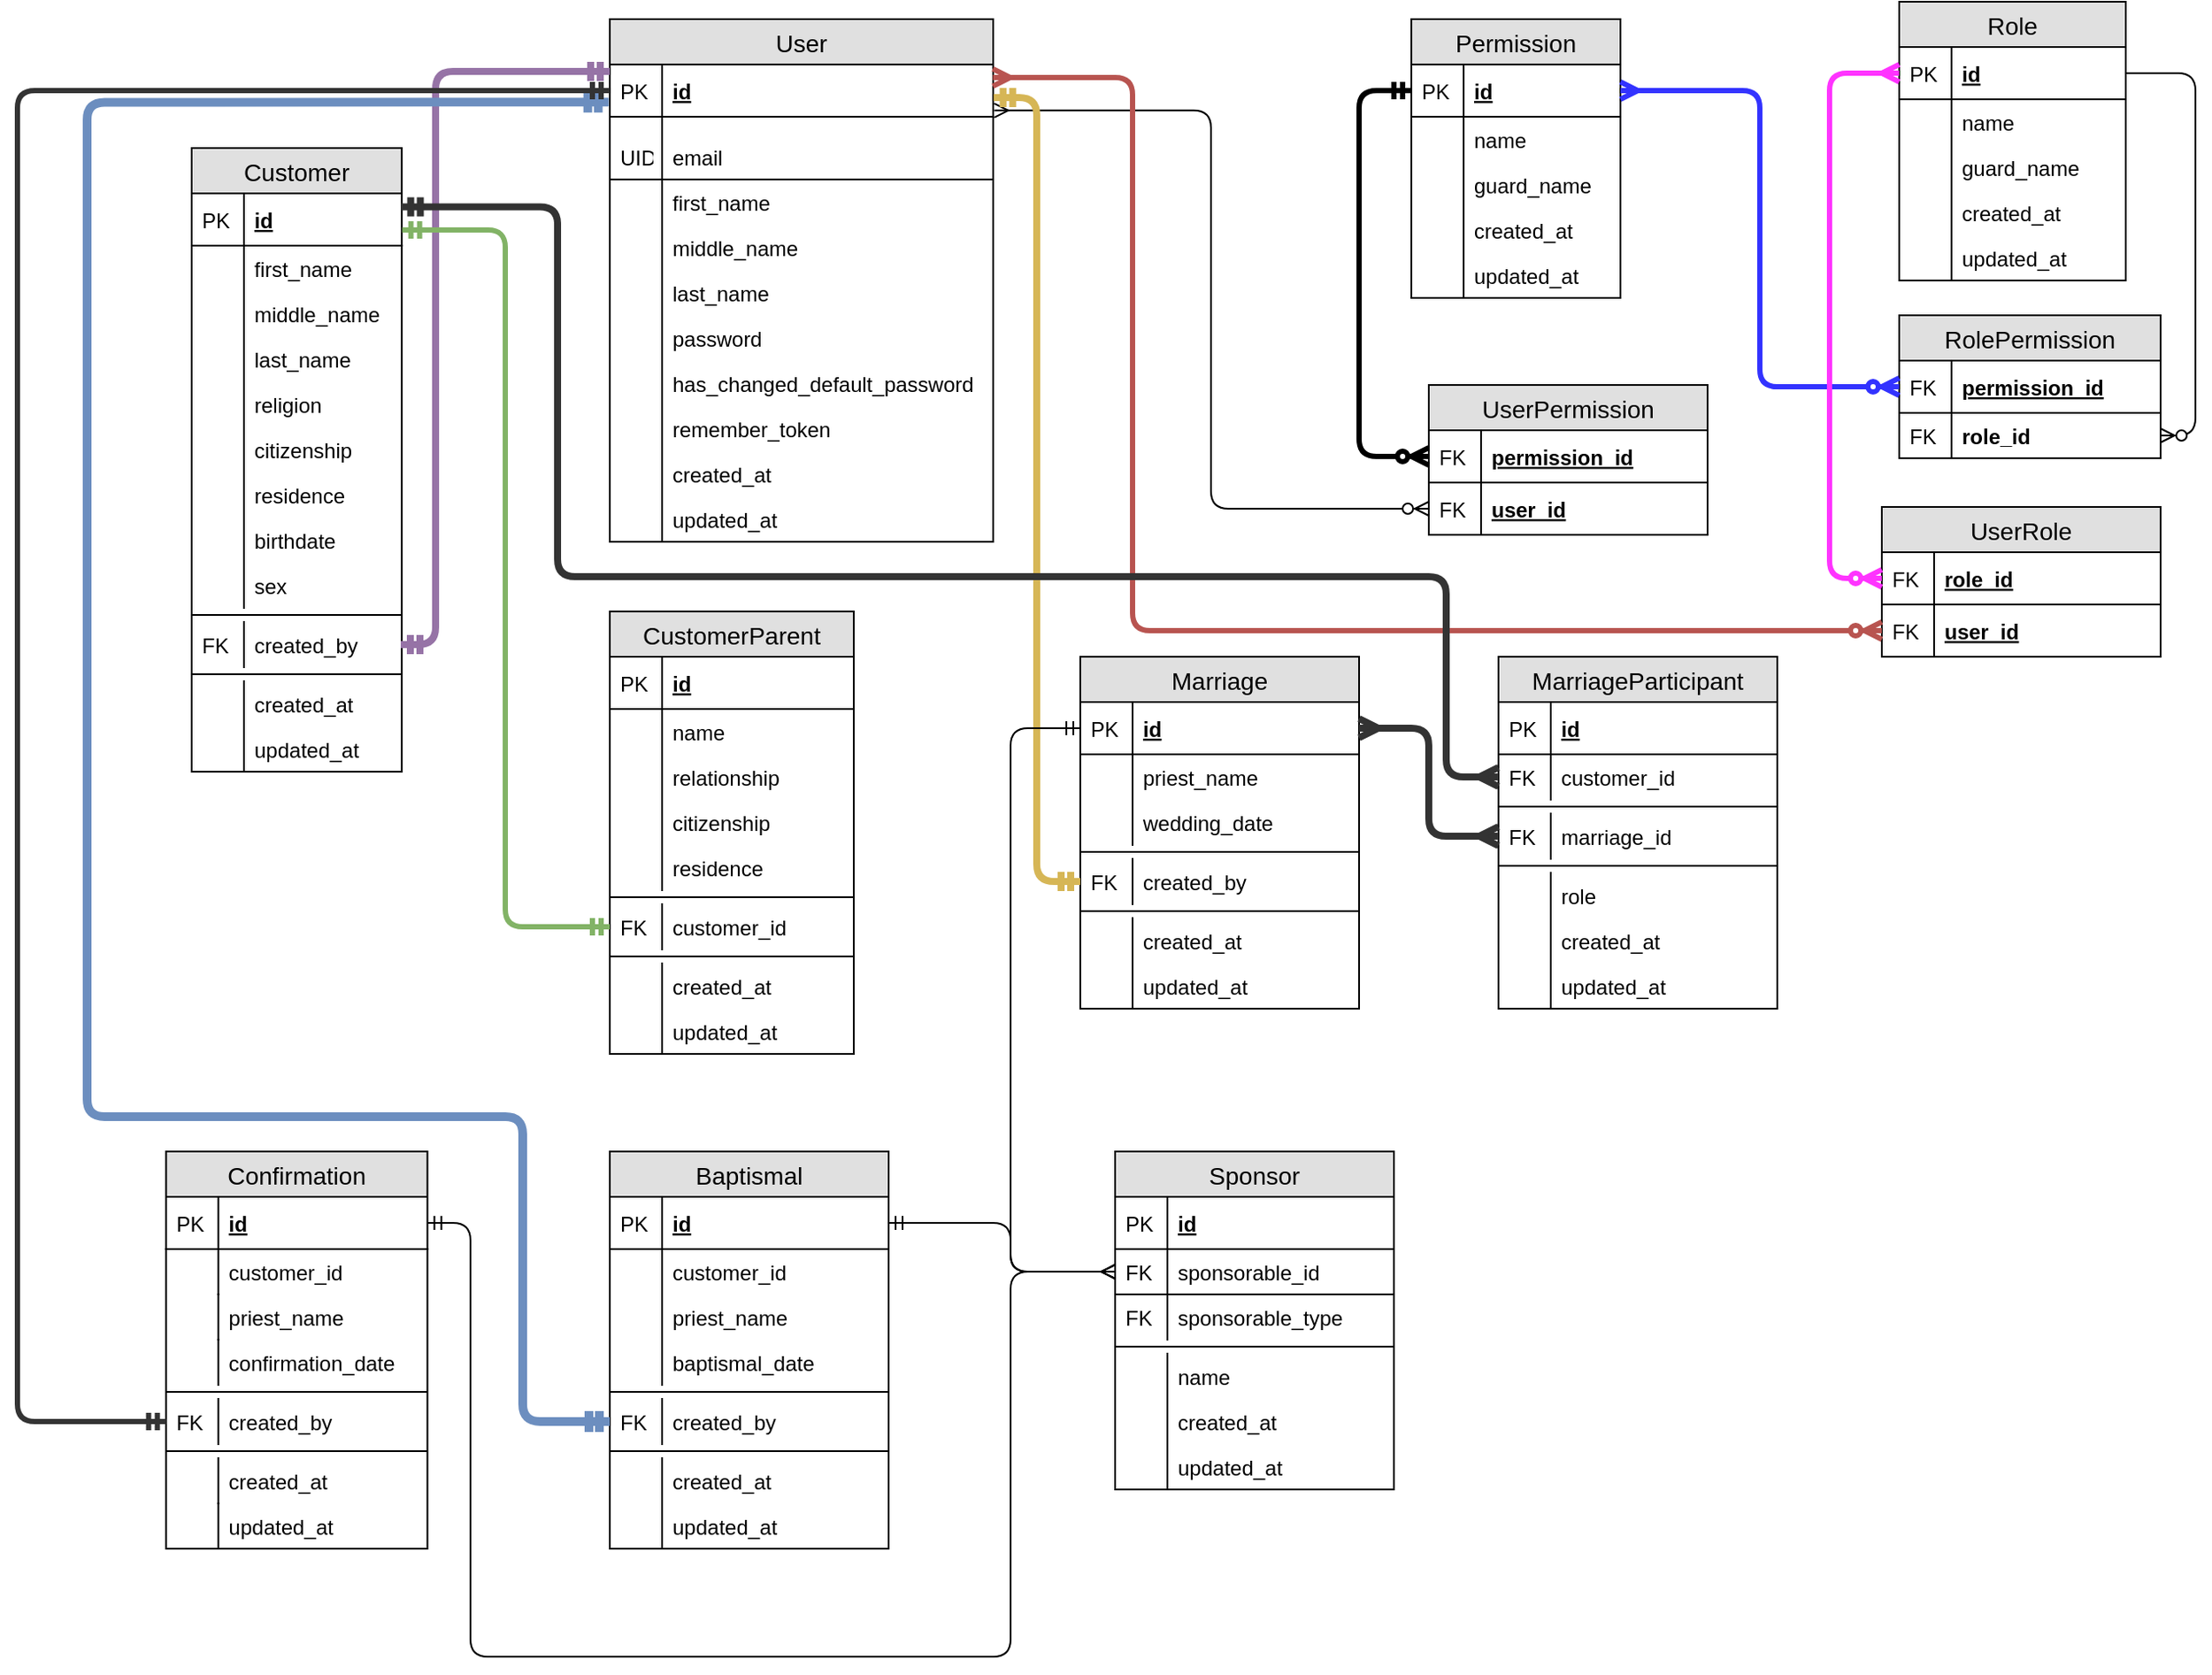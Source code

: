 <mxfile version="12.7.1" type="github">
  <diagram id="C5RBs43oDa-KdzZeNtuy" name="Page-1">
    <mxGraphModel dx="2190" dy="567" grid="1" gridSize="10" guides="1" tooltips="1" connect="1" arrows="1" fold="1" page="1" pageScale="1" pageWidth="1169" pageHeight="827" background="none" math="0" shadow="0">
      <root>
        <mxCell id="WIyWlLk6GJQsqaUBKTNV-0" />
        <mxCell id="WIyWlLk6GJQsqaUBKTNV-1" parent="WIyWlLk6GJQsqaUBKTNV-0" />
        <mxCell id="M9BeHxbvks7jYf_EQXq4-18" value="User" style="swimlane;fontStyle=0;childLayout=stackLayout;horizontal=1;startSize=26;fillColor=#e0e0e0;horizontalStack=0;resizeParent=1;resizeParentMax=0;resizeLast=0;collapsible=1;marginBottom=0;swimlaneFillColor=#ffffff;align=center;fontSize=14;" parent="WIyWlLk6GJQsqaUBKTNV-1" vertex="1">
          <mxGeometry x="270" y="20" width="220" height="300" as="geometry" />
        </mxCell>
        <mxCell id="M9BeHxbvks7jYf_EQXq4-19" value="id" style="shape=partialRectangle;top=0;left=0;right=0;bottom=1;align=left;verticalAlign=middle;fillColor=none;spacingLeft=34;spacingRight=4;overflow=hidden;rotatable=0;points=[[0,0.5],[1,0.5]];portConstraint=eastwest;dropTarget=0;fontStyle=5;fontSize=12;" parent="M9BeHxbvks7jYf_EQXq4-18" vertex="1">
          <mxGeometry y="26" width="220" height="30" as="geometry" />
        </mxCell>
        <mxCell id="M9BeHxbvks7jYf_EQXq4-20" value="PK" style="shape=partialRectangle;top=0;left=0;bottom=0;fillColor=none;align=left;verticalAlign=middle;spacingLeft=4;spacingRight=4;overflow=hidden;rotatable=0;points=[];portConstraint=eastwest;part=1;fontSize=12;" parent="M9BeHxbvks7jYf_EQXq4-19" vertex="1" connectable="0">
          <mxGeometry width="30" height="30" as="geometry" />
        </mxCell>
        <mxCell id="M9BeHxbvks7jYf_EQXq4-27" value="" style="shape=partialRectangle;top=0;left=0;right=0;bottom=0;align=left;verticalAlign=top;fillColor=none;spacingLeft=34;spacingRight=4;overflow=hidden;rotatable=0;points=[[0,0.5],[1,0.5]];portConstraint=eastwest;dropTarget=0;fontSize=12;" parent="M9BeHxbvks7jYf_EQXq4-18" vertex="1">
          <mxGeometry y="56" width="220" height="10" as="geometry" />
        </mxCell>
        <mxCell id="M9BeHxbvks7jYf_EQXq4-28" value="" style="shape=partialRectangle;top=0;left=0;bottom=0;fillColor=none;align=left;verticalAlign=top;spacingLeft=4;spacingRight=4;overflow=hidden;rotatable=0;points=[];portConstraint=eastwest;part=1;fontSize=12;" parent="M9BeHxbvks7jYf_EQXq4-27" vertex="1" connectable="0">
          <mxGeometry width="30" height="10" as="geometry" />
        </mxCell>
        <mxCell id="M9BeHxbvks7jYf_EQXq4-29" value="email" style="shape=partialRectangle;top=0;left=0;right=0;bottom=1;align=left;verticalAlign=top;fillColor=none;spacingLeft=34;spacingRight=4;overflow=hidden;rotatable=0;points=[[0,0.5],[1,0.5]];portConstraint=eastwest;dropTarget=0;fontSize=12;" parent="M9BeHxbvks7jYf_EQXq4-18" vertex="1">
          <mxGeometry y="66" width="220" height="26" as="geometry" />
        </mxCell>
        <mxCell id="M9BeHxbvks7jYf_EQXq4-30" value="UID" style="shape=partialRectangle;top=0;left=0;bottom=0;fillColor=none;align=left;verticalAlign=top;spacingLeft=4;spacingRight=4;overflow=hidden;rotatable=0;points=[];portConstraint=eastwest;part=1;fontSize=12;" parent="M9BeHxbvks7jYf_EQXq4-29" vertex="1" connectable="0">
          <mxGeometry width="30" height="26" as="geometry" />
        </mxCell>
        <mxCell id="M9BeHxbvks7jYf_EQXq4-34" value="first_name" style="shape=partialRectangle;top=0;left=0;right=0;bottom=0;align=left;verticalAlign=top;fillColor=none;spacingLeft=34;spacingRight=4;overflow=hidden;rotatable=0;points=[[0,0.5],[1,0.5]];portConstraint=eastwest;dropTarget=0;fontSize=12;" parent="M9BeHxbvks7jYf_EQXq4-18" vertex="1">
          <mxGeometry y="92" width="220" height="26" as="geometry" />
        </mxCell>
        <mxCell id="M9BeHxbvks7jYf_EQXq4-35" value="" style="shape=partialRectangle;top=0;left=0;bottom=0;fillColor=none;align=left;verticalAlign=top;spacingLeft=4;spacingRight=4;overflow=hidden;rotatable=0;points=[];portConstraint=eastwest;part=1;fontSize=12;" parent="M9BeHxbvks7jYf_EQXq4-34" vertex="1" connectable="0">
          <mxGeometry width="30" height="26" as="geometry" />
        </mxCell>
        <mxCell id="M9BeHxbvks7jYf_EQXq4-38" value="middle_name" style="shape=partialRectangle;top=0;left=0;right=0;bottom=0;align=left;verticalAlign=top;fillColor=none;spacingLeft=34;spacingRight=4;overflow=hidden;rotatable=0;points=[[0,0.5],[1,0.5]];portConstraint=eastwest;dropTarget=0;fontSize=12;" parent="M9BeHxbvks7jYf_EQXq4-18" vertex="1">
          <mxGeometry y="118" width="220" height="26" as="geometry" />
        </mxCell>
        <mxCell id="M9BeHxbvks7jYf_EQXq4-39" value="" style="shape=partialRectangle;top=0;left=0;bottom=0;fillColor=none;align=left;verticalAlign=top;spacingLeft=4;spacingRight=4;overflow=hidden;rotatable=0;points=[];portConstraint=eastwest;part=1;fontSize=12;" parent="M9BeHxbvks7jYf_EQXq4-38" vertex="1" connectable="0">
          <mxGeometry width="30" height="26" as="geometry" />
        </mxCell>
        <mxCell id="M9BeHxbvks7jYf_EQXq4-36" value="last_name" style="shape=partialRectangle;top=0;left=0;right=0;bottom=0;align=left;verticalAlign=top;fillColor=none;spacingLeft=34;spacingRight=4;overflow=hidden;rotatable=0;points=[[0,0.5],[1,0.5]];portConstraint=eastwest;dropTarget=0;fontSize=12;" parent="M9BeHxbvks7jYf_EQXq4-18" vertex="1">
          <mxGeometry y="144" width="220" height="26" as="geometry" />
        </mxCell>
        <mxCell id="M9BeHxbvks7jYf_EQXq4-37" value="" style="shape=partialRectangle;top=0;left=0;bottom=0;fillColor=none;align=left;verticalAlign=top;spacingLeft=4;spacingRight=4;overflow=hidden;rotatable=0;points=[];portConstraint=eastwest;part=1;fontSize=12;" parent="M9BeHxbvks7jYf_EQXq4-36" vertex="1" connectable="0">
          <mxGeometry width="30" height="26" as="geometry" />
        </mxCell>
        <mxCell id="M9BeHxbvks7jYf_EQXq4-40" value="password" style="shape=partialRectangle;top=0;left=0;right=0;bottom=0;align=left;verticalAlign=top;fillColor=none;spacingLeft=34;spacingRight=4;overflow=hidden;rotatable=0;points=[[0,0.5],[1,0.5]];portConstraint=eastwest;dropTarget=0;fontSize=12;" parent="M9BeHxbvks7jYf_EQXq4-18" vertex="1">
          <mxGeometry y="170" width="220" height="26" as="geometry" />
        </mxCell>
        <mxCell id="M9BeHxbvks7jYf_EQXq4-41" value="" style="shape=partialRectangle;top=0;left=0;bottom=0;fillColor=none;align=left;verticalAlign=top;spacingLeft=4;spacingRight=4;overflow=hidden;rotatable=0;points=[];portConstraint=eastwest;part=1;fontSize=12;" parent="M9BeHxbvks7jYf_EQXq4-40" vertex="1" connectable="0">
          <mxGeometry width="30" height="26" as="geometry" />
        </mxCell>
        <mxCell id="M9BeHxbvks7jYf_EQXq4-42" value="has_changed_default_password" style="shape=partialRectangle;top=0;left=0;right=0;bottom=0;align=left;verticalAlign=top;fillColor=none;spacingLeft=34;spacingRight=4;overflow=hidden;rotatable=0;points=[[0,0.5],[1,0.5]];portConstraint=eastwest;dropTarget=0;fontSize=12;" parent="M9BeHxbvks7jYf_EQXq4-18" vertex="1">
          <mxGeometry y="196" width="220" height="26" as="geometry" />
        </mxCell>
        <mxCell id="M9BeHxbvks7jYf_EQXq4-43" value="" style="shape=partialRectangle;top=0;left=0;bottom=0;fillColor=none;align=left;verticalAlign=top;spacingLeft=4;spacingRight=4;overflow=hidden;rotatable=0;points=[];portConstraint=eastwest;part=1;fontSize=12;" parent="M9BeHxbvks7jYf_EQXq4-42" vertex="1" connectable="0">
          <mxGeometry width="30" height="26" as="geometry" />
        </mxCell>
        <mxCell id="M9BeHxbvks7jYf_EQXq4-44" value="remember_token" style="shape=partialRectangle;top=0;left=0;right=0;bottom=0;align=left;verticalAlign=top;fillColor=none;spacingLeft=34;spacingRight=4;overflow=hidden;rotatable=0;points=[[0,0.5],[1,0.5]];portConstraint=eastwest;dropTarget=0;fontSize=12;" parent="M9BeHxbvks7jYf_EQXq4-18" vertex="1">
          <mxGeometry y="222" width="220" height="26" as="geometry" />
        </mxCell>
        <mxCell id="M9BeHxbvks7jYf_EQXq4-45" value="" style="shape=partialRectangle;top=0;left=0;bottom=0;fillColor=none;align=left;verticalAlign=top;spacingLeft=4;spacingRight=4;overflow=hidden;rotatable=0;points=[];portConstraint=eastwest;part=1;fontSize=12;" parent="M9BeHxbvks7jYf_EQXq4-44" vertex="1" connectable="0">
          <mxGeometry width="30" height="26" as="geometry" />
        </mxCell>
        <mxCell id="M9BeHxbvks7jYf_EQXq4-46" value="created_at" style="shape=partialRectangle;top=0;left=0;right=0;bottom=0;align=left;verticalAlign=top;fillColor=none;spacingLeft=34;spacingRight=4;overflow=hidden;rotatable=0;points=[[0,0.5],[1,0.5]];portConstraint=eastwest;dropTarget=0;fontSize=12;" parent="M9BeHxbvks7jYf_EQXq4-18" vertex="1">
          <mxGeometry y="248" width="220" height="26" as="geometry" />
        </mxCell>
        <mxCell id="M9BeHxbvks7jYf_EQXq4-47" value="" style="shape=partialRectangle;top=0;left=0;bottom=0;fillColor=none;align=left;verticalAlign=top;spacingLeft=4;spacingRight=4;overflow=hidden;rotatable=0;points=[];portConstraint=eastwest;part=1;fontSize=12;" parent="M9BeHxbvks7jYf_EQXq4-46" vertex="1" connectable="0">
          <mxGeometry width="30" height="26" as="geometry" />
        </mxCell>
        <mxCell id="M9BeHxbvks7jYf_EQXq4-48" value="updated_at" style="shape=partialRectangle;top=0;left=0;right=0;bottom=0;align=left;verticalAlign=top;fillColor=none;spacingLeft=34;spacingRight=4;overflow=hidden;rotatable=0;points=[[0,0.5],[1,0.5]];portConstraint=eastwest;dropTarget=0;fontSize=12;" parent="M9BeHxbvks7jYf_EQXq4-18" vertex="1">
          <mxGeometry y="274" width="220" height="26" as="geometry" />
        </mxCell>
        <mxCell id="M9BeHxbvks7jYf_EQXq4-49" value="" style="shape=partialRectangle;top=0;left=0;bottom=0;fillColor=none;align=left;verticalAlign=top;spacingLeft=4;spacingRight=4;overflow=hidden;rotatable=0;points=[];portConstraint=eastwest;part=1;fontSize=12;" parent="M9BeHxbvks7jYf_EQXq4-48" vertex="1" connectable="0">
          <mxGeometry width="30" height="26" as="geometry" />
        </mxCell>
        <mxCell id="M9BeHxbvks7jYf_EQXq4-50" value="Permission" style="swimlane;fontStyle=0;childLayout=stackLayout;horizontal=1;startSize=26;fillColor=#e0e0e0;horizontalStack=0;resizeParent=1;resizeParentMax=0;resizeLast=0;collapsible=1;marginBottom=0;swimlaneFillColor=#ffffff;align=center;fontSize=14;" parent="WIyWlLk6GJQsqaUBKTNV-1" vertex="1">
          <mxGeometry x="730" y="20" width="120" height="160" as="geometry" />
        </mxCell>
        <mxCell id="M9BeHxbvks7jYf_EQXq4-51" value="id" style="shape=partialRectangle;top=0;left=0;right=0;bottom=1;align=left;verticalAlign=middle;fillColor=none;spacingLeft=34;spacingRight=4;overflow=hidden;rotatable=0;points=[[0,0.5],[1,0.5]];portConstraint=eastwest;dropTarget=0;fontStyle=5;fontSize=12;" parent="M9BeHxbvks7jYf_EQXq4-50" vertex="1">
          <mxGeometry y="26" width="120" height="30" as="geometry" />
        </mxCell>
        <mxCell id="M9BeHxbvks7jYf_EQXq4-52" value="PK" style="shape=partialRectangle;top=0;left=0;bottom=0;fillColor=none;align=left;verticalAlign=middle;spacingLeft=4;spacingRight=4;overflow=hidden;rotatable=0;points=[];portConstraint=eastwest;part=1;fontSize=12;" parent="M9BeHxbvks7jYf_EQXq4-51" vertex="1" connectable="0">
          <mxGeometry width="30" height="30" as="geometry" />
        </mxCell>
        <mxCell id="M9BeHxbvks7jYf_EQXq4-53" value="name" style="shape=partialRectangle;top=0;left=0;right=0;bottom=0;align=left;verticalAlign=top;fillColor=none;spacingLeft=34;spacingRight=4;overflow=hidden;rotatable=0;points=[[0,0.5],[1,0.5]];portConstraint=eastwest;dropTarget=0;fontSize=12;" parent="M9BeHxbvks7jYf_EQXq4-50" vertex="1">
          <mxGeometry y="56" width="120" height="26" as="geometry" />
        </mxCell>
        <mxCell id="M9BeHxbvks7jYf_EQXq4-54" value="" style="shape=partialRectangle;top=0;left=0;bottom=0;fillColor=none;align=left;verticalAlign=top;spacingLeft=4;spacingRight=4;overflow=hidden;rotatable=0;points=[];portConstraint=eastwest;part=1;fontSize=12;" parent="M9BeHxbvks7jYf_EQXq4-53" vertex="1" connectable="0">
          <mxGeometry width="30" height="26" as="geometry" />
        </mxCell>
        <mxCell id="M9BeHxbvks7jYf_EQXq4-55" value="guard_name" style="shape=partialRectangle;top=0;left=0;right=0;bottom=0;align=left;verticalAlign=top;fillColor=none;spacingLeft=34;spacingRight=4;overflow=hidden;rotatable=0;points=[[0,0.5],[1,0.5]];portConstraint=eastwest;dropTarget=0;fontSize=12;" parent="M9BeHxbvks7jYf_EQXq4-50" vertex="1">
          <mxGeometry y="82" width="120" height="26" as="geometry" />
        </mxCell>
        <mxCell id="M9BeHxbvks7jYf_EQXq4-56" value="" style="shape=partialRectangle;top=0;left=0;bottom=0;fillColor=none;align=left;verticalAlign=top;spacingLeft=4;spacingRight=4;overflow=hidden;rotatable=0;points=[];portConstraint=eastwest;part=1;fontSize=12;" parent="M9BeHxbvks7jYf_EQXq4-55" vertex="1" connectable="0">
          <mxGeometry width="30" height="26" as="geometry" />
        </mxCell>
        <mxCell id="M9BeHxbvks7jYf_EQXq4-57" value="created_at" style="shape=partialRectangle;top=0;left=0;right=0;bottom=0;align=left;verticalAlign=top;fillColor=none;spacingLeft=34;spacingRight=4;overflow=hidden;rotatable=0;points=[[0,0.5],[1,0.5]];portConstraint=eastwest;dropTarget=0;fontSize=12;" parent="M9BeHxbvks7jYf_EQXq4-50" vertex="1">
          <mxGeometry y="108" width="120" height="26" as="geometry" />
        </mxCell>
        <mxCell id="M9BeHxbvks7jYf_EQXq4-58" value="" style="shape=partialRectangle;top=0;left=0;bottom=0;fillColor=none;align=left;verticalAlign=top;spacingLeft=4;spacingRight=4;overflow=hidden;rotatable=0;points=[];portConstraint=eastwest;part=1;fontSize=12;" parent="M9BeHxbvks7jYf_EQXq4-57" vertex="1" connectable="0">
          <mxGeometry width="30" height="26" as="geometry" />
        </mxCell>
        <mxCell id="M9BeHxbvks7jYf_EQXq4-63" value="updated_at" style="shape=partialRectangle;top=0;left=0;right=0;bottom=0;align=left;verticalAlign=top;fillColor=none;spacingLeft=34;spacingRight=4;overflow=hidden;rotatable=0;points=[[0,0.5],[1,0.5]];portConstraint=eastwest;dropTarget=0;fontSize=12;" parent="M9BeHxbvks7jYf_EQXq4-50" vertex="1">
          <mxGeometry y="134" width="120" height="26" as="geometry" />
        </mxCell>
        <mxCell id="M9BeHxbvks7jYf_EQXq4-64" value="" style="shape=partialRectangle;top=0;left=0;bottom=0;fillColor=none;align=left;verticalAlign=top;spacingLeft=4;spacingRight=4;overflow=hidden;rotatable=0;points=[];portConstraint=eastwest;part=1;fontSize=12;" parent="M9BeHxbvks7jYf_EQXq4-63" vertex="1" connectable="0">
          <mxGeometry width="30" height="26" as="geometry" />
        </mxCell>
        <mxCell id="M9BeHxbvks7jYf_EQXq4-65" value="Role" style="swimlane;fontStyle=0;childLayout=stackLayout;horizontal=1;startSize=26;fillColor=#e0e0e0;horizontalStack=0;resizeParent=1;resizeParentMax=0;resizeLast=0;collapsible=1;marginBottom=0;swimlaneFillColor=#ffffff;align=center;fontSize=14;" parent="WIyWlLk6GJQsqaUBKTNV-1" vertex="1">
          <mxGeometry x="1010" y="10" width="130" height="160" as="geometry" />
        </mxCell>
        <mxCell id="M9BeHxbvks7jYf_EQXq4-66" value="id" style="shape=partialRectangle;top=0;left=0;right=0;bottom=1;align=left;verticalAlign=middle;fillColor=none;spacingLeft=34;spacingRight=4;overflow=hidden;rotatable=0;points=[[0,0.5],[1,0.5]];portConstraint=eastwest;dropTarget=0;fontStyle=5;fontSize=12;" parent="M9BeHxbvks7jYf_EQXq4-65" vertex="1">
          <mxGeometry y="26" width="130" height="30" as="geometry" />
        </mxCell>
        <mxCell id="M9BeHxbvks7jYf_EQXq4-67" value="PK" style="shape=partialRectangle;top=0;left=0;bottom=0;fillColor=none;align=left;verticalAlign=middle;spacingLeft=4;spacingRight=4;overflow=hidden;rotatable=0;points=[];portConstraint=eastwest;part=1;fontSize=12;" parent="M9BeHxbvks7jYf_EQXq4-66" vertex="1" connectable="0">
          <mxGeometry width="30" height="30" as="geometry" />
        </mxCell>
        <mxCell id="M9BeHxbvks7jYf_EQXq4-68" value="name" style="shape=partialRectangle;top=0;left=0;right=0;bottom=0;align=left;verticalAlign=top;fillColor=none;spacingLeft=34;spacingRight=4;overflow=hidden;rotatable=0;points=[[0,0.5],[1,0.5]];portConstraint=eastwest;dropTarget=0;fontSize=12;" parent="M9BeHxbvks7jYf_EQXq4-65" vertex="1">
          <mxGeometry y="56" width="130" height="26" as="geometry" />
        </mxCell>
        <mxCell id="M9BeHxbvks7jYf_EQXq4-69" value="" style="shape=partialRectangle;top=0;left=0;bottom=0;fillColor=none;align=left;verticalAlign=top;spacingLeft=4;spacingRight=4;overflow=hidden;rotatable=0;points=[];portConstraint=eastwest;part=1;fontSize=12;" parent="M9BeHxbvks7jYf_EQXq4-68" vertex="1" connectable="0">
          <mxGeometry width="30" height="26" as="geometry" />
        </mxCell>
        <mxCell id="M9BeHxbvks7jYf_EQXq4-70" value="guard_name" style="shape=partialRectangle;top=0;left=0;right=0;bottom=0;align=left;verticalAlign=top;fillColor=none;spacingLeft=34;spacingRight=4;overflow=hidden;rotatable=0;points=[[0,0.5],[1,0.5]];portConstraint=eastwest;dropTarget=0;fontSize=12;" parent="M9BeHxbvks7jYf_EQXq4-65" vertex="1">
          <mxGeometry y="82" width="130" height="26" as="geometry" />
        </mxCell>
        <mxCell id="M9BeHxbvks7jYf_EQXq4-71" value="" style="shape=partialRectangle;top=0;left=0;bottom=0;fillColor=none;align=left;verticalAlign=top;spacingLeft=4;spacingRight=4;overflow=hidden;rotatable=0;points=[];portConstraint=eastwest;part=1;fontSize=12;" parent="M9BeHxbvks7jYf_EQXq4-70" vertex="1" connectable="0">
          <mxGeometry width="30" height="26" as="geometry" />
        </mxCell>
        <mxCell id="M9BeHxbvks7jYf_EQXq4-72" value="created_at" style="shape=partialRectangle;top=0;left=0;right=0;bottom=0;align=left;verticalAlign=top;fillColor=none;spacingLeft=34;spacingRight=4;overflow=hidden;rotatable=0;points=[[0,0.5],[1,0.5]];portConstraint=eastwest;dropTarget=0;fontSize=12;" parent="M9BeHxbvks7jYf_EQXq4-65" vertex="1">
          <mxGeometry y="108" width="130" height="26" as="geometry" />
        </mxCell>
        <mxCell id="M9BeHxbvks7jYf_EQXq4-73" value="" style="shape=partialRectangle;top=0;left=0;bottom=0;fillColor=none;align=left;verticalAlign=top;spacingLeft=4;spacingRight=4;overflow=hidden;rotatable=0;points=[];portConstraint=eastwest;part=1;fontSize=12;" parent="M9BeHxbvks7jYf_EQXq4-72" vertex="1" connectable="0">
          <mxGeometry width="30" height="26" as="geometry" />
        </mxCell>
        <mxCell id="M9BeHxbvks7jYf_EQXq4-74" value="updated_at" style="shape=partialRectangle;top=0;left=0;right=0;bottom=0;align=left;verticalAlign=top;fillColor=none;spacingLeft=34;spacingRight=4;overflow=hidden;rotatable=0;points=[[0,0.5],[1,0.5]];portConstraint=eastwest;dropTarget=0;fontSize=12;" parent="M9BeHxbvks7jYf_EQXq4-65" vertex="1">
          <mxGeometry y="134" width="130" height="26" as="geometry" />
        </mxCell>
        <mxCell id="M9BeHxbvks7jYf_EQXq4-75" value="" style="shape=partialRectangle;top=0;left=0;bottom=0;fillColor=none;align=left;verticalAlign=top;spacingLeft=4;spacingRight=4;overflow=hidden;rotatable=0;points=[];portConstraint=eastwest;part=1;fontSize=12;" parent="M9BeHxbvks7jYf_EQXq4-74" vertex="1" connectable="0">
          <mxGeometry width="30" height="26" as="geometry" />
        </mxCell>
        <mxCell id="M9BeHxbvks7jYf_EQXq4-76" value="RolePermission" style="swimlane;fontStyle=0;childLayout=stackLayout;horizontal=1;startSize=26;fillColor=#e0e0e0;horizontalStack=0;resizeParent=1;resizeParentMax=0;resizeLast=0;collapsible=1;marginBottom=0;swimlaneFillColor=#ffffff;align=center;fontSize=14;" parent="WIyWlLk6GJQsqaUBKTNV-1" vertex="1">
          <mxGeometry x="1010" y="190" width="150" height="82" as="geometry" />
        </mxCell>
        <mxCell id="M9BeHxbvks7jYf_EQXq4-77" value="permission_id" style="shape=partialRectangle;top=0;left=0;right=0;bottom=1;align=left;verticalAlign=middle;fillColor=none;spacingLeft=34;spacingRight=4;overflow=hidden;rotatable=0;points=[[0,0.5],[1,0.5]];portConstraint=eastwest;dropTarget=0;fontStyle=5;fontSize=12;" parent="M9BeHxbvks7jYf_EQXq4-76" vertex="1">
          <mxGeometry y="26" width="150" height="30" as="geometry" />
        </mxCell>
        <mxCell id="M9BeHxbvks7jYf_EQXq4-78" value="FK" style="shape=partialRectangle;top=0;left=0;bottom=0;fillColor=none;align=left;verticalAlign=middle;spacingLeft=4;spacingRight=4;overflow=hidden;rotatable=0;points=[];portConstraint=eastwest;part=1;fontSize=12;" parent="M9BeHxbvks7jYf_EQXq4-77" vertex="1" connectable="0">
          <mxGeometry width="30" height="30" as="geometry" />
        </mxCell>
        <mxCell id="M9BeHxbvks7jYf_EQXq4-79" value="role_id" style="shape=partialRectangle;top=0;left=0;right=0;bottom=0;align=left;verticalAlign=top;fillColor=none;spacingLeft=34;spacingRight=4;overflow=hidden;rotatable=0;points=[[0,0.5],[1,0.5]];portConstraint=eastwest;dropTarget=0;fontSize=12;fontStyle=1" parent="M9BeHxbvks7jYf_EQXq4-76" vertex="1">
          <mxGeometry y="56" width="150" height="26" as="geometry" />
        </mxCell>
        <mxCell id="M9BeHxbvks7jYf_EQXq4-80" value="FK" style="shape=partialRectangle;top=0;left=0;bottom=0;fillColor=none;align=left;verticalAlign=top;spacingLeft=4;spacingRight=4;overflow=hidden;rotatable=0;points=[];portConstraint=eastwest;part=1;fontSize=12;" parent="M9BeHxbvks7jYf_EQXq4-79" vertex="1" connectable="0">
          <mxGeometry width="30" height="26" as="geometry" />
        </mxCell>
        <mxCell id="M9BeHxbvks7jYf_EQXq4-94" style="edgeStyle=orthogonalEdgeStyle;rounded=1;orthogonalLoop=1;jettySize=auto;html=1;exitX=1;exitY=0.5;exitDx=0;exitDy=0;endArrow=ERzeroToMany;endFill=1;startArrow=ERmany;startFill=0;strokeColor=#3333FF;strokeWidth=3;" parent="WIyWlLk6GJQsqaUBKTNV-1" source="M9BeHxbvks7jYf_EQXq4-51" target="M9BeHxbvks7jYf_EQXq4-77" edge="1">
          <mxGeometry relative="1" as="geometry" />
        </mxCell>
        <mxCell id="M9BeHxbvks7jYf_EQXq4-96" style="edgeStyle=orthogonalEdgeStyle;rounded=1;orthogonalLoop=1;jettySize=auto;html=1;exitX=1;exitY=0.5;exitDx=0;exitDy=0;entryX=1;entryY=0.5;entryDx=0;entryDy=0;endArrow=ERzeroToMany;endFill=1;" parent="WIyWlLk6GJQsqaUBKTNV-1" source="M9BeHxbvks7jYf_EQXq4-66" target="M9BeHxbvks7jYf_EQXq4-79" edge="1">
          <mxGeometry relative="1" as="geometry" />
        </mxCell>
        <mxCell id="M9BeHxbvks7jYf_EQXq4-99" value="UserPermission" style="swimlane;fontStyle=0;childLayout=stackLayout;horizontal=1;startSize=26;fillColor=#e0e0e0;horizontalStack=0;resizeParent=1;resizeParentMax=0;resizeLast=0;collapsible=1;marginBottom=0;swimlaneFillColor=#ffffff;align=center;fontSize=14;" parent="WIyWlLk6GJQsqaUBKTNV-1" vertex="1">
          <mxGeometry x="740" y="230" width="160" height="86" as="geometry" />
        </mxCell>
        <mxCell id="M9BeHxbvks7jYf_EQXq4-100" value="permission_id" style="shape=partialRectangle;top=0;left=0;right=0;bottom=1;align=left;verticalAlign=middle;fillColor=none;spacingLeft=34;spacingRight=4;overflow=hidden;rotatable=0;points=[[0,0.5],[1,0.5]];portConstraint=eastwest;dropTarget=0;fontStyle=5;fontSize=12;" parent="M9BeHxbvks7jYf_EQXq4-99" vertex="1">
          <mxGeometry y="26" width="160" height="30" as="geometry" />
        </mxCell>
        <mxCell id="M9BeHxbvks7jYf_EQXq4-101" value="FK" style="shape=partialRectangle;top=0;left=0;bottom=0;fillColor=none;align=left;verticalAlign=middle;spacingLeft=4;spacingRight=4;overflow=hidden;rotatable=0;points=[];portConstraint=eastwest;part=1;fontSize=12;" parent="M9BeHxbvks7jYf_EQXq4-100" vertex="1" connectable="0">
          <mxGeometry width="30" height="30" as="geometry" />
        </mxCell>
        <mxCell id="M9BeHxbvks7jYf_EQXq4-110" value="user_id" style="shape=partialRectangle;top=0;left=0;right=0;bottom=1;align=left;verticalAlign=middle;fillColor=none;spacingLeft=34;spacingRight=4;overflow=hidden;rotatable=0;points=[[0,0.5],[1,0.5]];portConstraint=eastwest;dropTarget=0;fontStyle=5;fontSize=12;" parent="M9BeHxbvks7jYf_EQXq4-99" vertex="1">
          <mxGeometry y="56" width="160" height="30" as="geometry" />
        </mxCell>
        <mxCell id="M9BeHxbvks7jYf_EQXq4-111" value="FK" style="shape=partialRectangle;top=0;left=0;bottom=0;fillColor=none;align=left;verticalAlign=middle;spacingLeft=4;spacingRight=4;overflow=hidden;rotatable=0;points=[];portConstraint=eastwest;part=1;fontSize=12;" parent="M9BeHxbvks7jYf_EQXq4-110" vertex="1" connectable="0">
          <mxGeometry width="30" height="30" as="geometry" />
        </mxCell>
        <mxCell id="M9BeHxbvks7jYf_EQXq4-112" value="UserRole" style="swimlane;fontStyle=0;childLayout=stackLayout;horizontal=1;startSize=26;fillColor=#e0e0e0;horizontalStack=0;resizeParent=1;resizeParentMax=0;resizeLast=0;collapsible=1;marginBottom=0;swimlaneFillColor=#ffffff;align=center;fontSize=14;" parent="WIyWlLk6GJQsqaUBKTNV-1" vertex="1">
          <mxGeometry x="1000" y="300" width="160" height="86" as="geometry" />
        </mxCell>
        <mxCell id="M9BeHxbvks7jYf_EQXq4-113" value="role_id" style="shape=partialRectangle;top=0;left=0;right=0;bottom=1;align=left;verticalAlign=middle;fillColor=none;spacingLeft=34;spacingRight=4;overflow=hidden;rotatable=0;points=[[0,0.5],[1,0.5]];portConstraint=eastwest;dropTarget=0;fontStyle=5;fontSize=12;" parent="M9BeHxbvks7jYf_EQXq4-112" vertex="1">
          <mxGeometry y="26" width="160" height="30" as="geometry" />
        </mxCell>
        <mxCell id="M9BeHxbvks7jYf_EQXq4-114" value="FK" style="shape=partialRectangle;top=0;left=0;bottom=0;fillColor=none;align=left;verticalAlign=middle;spacingLeft=4;spacingRight=4;overflow=hidden;rotatable=0;points=[];portConstraint=eastwest;part=1;fontSize=12;" parent="M9BeHxbvks7jYf_EQXq4-113" vertex="1" connectable="0">
          <mxGeometry width="30" height="30" as="geometry" />
        </mxCell>
        <mxCell id="M9BeHxbvks7jYf_EQXq4-115" value="user_id" style="shape=partialRectangle;top=0;left=0;right=0;bottom=1;align=left;verticalAlign=middle;fillColor=none;spacingLeft=34;spacingRight=4;overflow=hidden;rotatable=0;points=[[0,0.5],[1,0.5]];portConstraint=eastwest;dropTarget=0;fontStyle=5;fontSize=12;" parent="M9BeHxbvks7jYf_EQXq4-112" vertex="1">
          <mxGeometry y="56" width="160" height="30" as="geometry" />
        </mxCell>
        <mxCell id="M9BeHxbvks7jYf_EQXq4-116" value="FK" style="shape=partialRectangle;top=0;left=0;bottom=0;fillColor=none;align=left;verticalAlign=middle;spacingLeft=4;spacingRight=4;overflow=hidden;rotatable=0;points=[];portConstraint=eastwest;part=1;fontSize=12;" parent="M9BeHxbvks7jYf_EQXq4-115" vertex="1" connectable="0">
          <mxGeometry width="30" height="30" as="geometry" />
        </mxCell>
        <mxCell id="M9BeHxbvks7jYf_EQXq4-117" style="edgeStyle=orthogonalEdgeStyle;rounded=1;orthogonalLoop=1;jettySize=auto;html=1;exitX=1.003;exitY=0.88;exitDx=0;exitDy=0;entryX=0;entryY=0.5;entryDx=0;entryDy=0;endArrow=ERzeroToMany;endFill=1;exitPerimeter=0;startArrow=ERmany;startFill=0;" parent="WIyWlLk6GJQsqaUBKTNV-1" source="M9BeHxbvks7jYf_EQXq4-19" target="M9BeHxbvks7jYf_EQXq4-110" edge="1">
          <mxGeometry relative="1" as="geometry" />
        </mxCell>
        <mxCell id="M9BeHxbvks7jYf_EQXq4-118" style="edgeStyle=orthogonalEdgeStyle;rounded=1;orthogonalLoop=1;jettySize=auto;html=1;entryX=0;entryY=0.5;entryDx=0;entryDy=0;endArrow=ERzeroToMany;endFill=1;fillColor=#f8cecc;strokeColor=#b85450;strokeWidth=3;startArrow=ERmany;startFill=0;exitX=0.999;exitY=0.25;exitDx=0;exitDy=0;exitPerimeter=0;" parent="WIyWlLk6GJQsqaUBKTNV-1" source="M9BeHxbvks7jYf_EQXq4-19" target="M9BeHxbvks7jYf_EQXq4-115" edge="1">
          <mxGeometry relative="1" as="geometry">
            <mxPoint x="241" y="48" as="sourcePoint" />
            <Array as="points">
              <mxPoint x="570" y="53" />
              <mxPoint x="570" y="371" />
            </Array>
          </mxGeometry>
        </mxCell>
        <mxCell id="M9BeHxbvks7jYf_EQXq4-119" style="edgeStyle=orthogonalEdgeStyle;rounded=1;orthogonalLoop=1;jettySize=auto;html=1;entryX=0;entryY=0.5;entryDx=0;entryDy=0;endArrow=ERzeroToMany;endFill=1;strokeWidth=3;startArrow=ERmandOne;startFill=0;" parent="WIyWlLk6GJQsqaUBKTNV-1" target="M9BeHxbvks7jYf_EQXq4-100" edge="1">
          <mxGeometry relative="1" as="geometry">
            <mxPoint x="730" y="61" as="sourcePoint" />
            <Array as="points">
              <mxPoint x="700" y="61" />
              <mxPoint x="700" y="271" />
            </Array>
          </mxGeometry>
        </mxCell>
        <mxCell id="M9BeHxbvks7jYf_EQXq4-120" style="edgeStyle=orthogonalEdgeStyle;rounded=1;orthogonalLoop=1;jettySize=auto;html=1;exitX=0;exitY=0.5;exitDx=0;exitDy=0;entryX=0;entryY=0.5;entryDx=0;entryDy=0;startArrow=ERmany;startFill=0;endArrow=ERzeroToMany;endFill=1;strokeColor=#FF33FF;strokeWidth=3;" parent="WIyWlLk6GJQsqaUBKTNV-1" source="M9BeHxbvks7jYf_EQXq4-66" target="M9BeHxbvks7jYf_EQXq4-113" edge="1">
          <mxGeometry relative="1" as="geometry">
            <Array as="points">
              <mxPoint x="970" y="51" />
              <mxPoint x="970" y="341" />
            </Array>
          </mxGeometry>
        </mxCell>
        <mxCell id="M9BeHxbvks7jYf_EQXq4-133" value="Customer" style="swimlane;fontStyle=0;childLayout=stackLayout;horizontal=1;startSize=26;fillColor=#e0e0e0;horizontalStack=0;resizeParent=1;resizeParentMax=0;resizeLast=0;collapsible=1;marginBottom=0;swimlaneFillColor=#ffffff;align=center;fontSize=14;" parent="WIyWlLk6GJQsqaUBKTNV-1" vertex="1">
          <mxGeometry x="30" y="94" width="120.59" height="358" as="geometry" />
        </mxCell>
        <mxCell id="M9BeHxbvks7jYf_EQXq4-134" value="id" style="shape=partialRectangle;top=0;left=0;right=0;bottom=1;align=left;verticalAlign=middle;fillColor=none;spacingLeft=34;spacingRight=4;overflow=hidden;rotatable=0;points=[[0,0.5],[1,0.5]];portConstraint=eastwest;dropTarget=0;fontStyle=5;fontSize=12;" parent="M9BeHxbvks7jYf_EQXq4-133" vertex="1">
          <mxGeometry y="26" width="120.59" height="30" as="geometry" />
        </mxCell>
        <mxCell id="M9BeHxbvks7jYf_EQXq4-135" value="PK" style="shape=partialRectangle;top=0;left=0;bottom=0;fillColor=none;align=left;verticalAlign=middle;spacingLeft=4;spacingRight=4;overflow=hidden;rotatable=0;points=[];portConstraint=eastwest;part=1;fontSize=12;" parent="M9BeHxbvks7jYf_EQXq4-134" vertex="1" connectable="0">
          <mxGeometry width="30" height="30" as="geometry" />
        </mxCell>
        <mxCell id="M9BeHxbvks7jYf_EQXq4-140" value="first_name" style="shape=partialRectangle;top=0;left=0;right=0;bottom=0;align=left;verticalAlign=top;fillColor=none;spacingLeft=34;spacingRight=4;overflow=hidden;rotatable=0;points=[[0,0.5],[1,0.5]];portConstraint=eastwest;dropTarget=0;fontSize=12;" parent="M9BeHxbvks7jYf_EQXq4-133" vertex="1">
          <mxGeometry y="56" width="120.59" height="26" as="geometry" />
        </mxCell>
        <mxCell id="M9BeHxbvks7jYf_EQXq4-141" value="" style="shape=partialRectangle;top=0;left=0;bottom=0;fillColor=none;align=left;verticalAlign=top;spacingLeft=4;spacingRight=4;overflow=hidden;rotatable=0;points=[];portConstraint=eastwest;part=1;fontSize=12;" parent="M9BeHxbvks7jYf_EQXq4-140" vertex="1" connectable="0">
          <mxGeometry width="30" height="26" as="geometry" />
        </mxCell>
        <mxCell id="M9BeHxbvks7jYf_EQXq4-142" value="middle_name" style="shape=partialRectangle;top=0;left=0;right=0;bottom=0;align=left;verticalAlign=top;fillColor=none;spacingLeft=34;spacingRight=4;overflow=hidden;rotatable=0;points=[[0,0.5],[1,0.5]];portConstraint=eastwest;dropTarget=0;fontSize=12;" parent="M9BeHxbvks7jYf_EQXq4-133" vertex="1">
          <mxGeometry y="82" width="120.59" height="26" as="geometry" />
        </mxCell>
        <mxCell id="M9BeHxbvks7jYf_EQXq4-143" value="" style="shape=partialRectangle;top=0;left=0;bottom=0;fillColor=none;align=left;verticalAlign=top;spacingLeft=4;spacingRight=4;overflow=hidden;rotatable=0;points=[];portConstraint=eastwest;part=1;fontSize=12;" parent="M9BeHxbvks7jYf_EQXq4-142" vertex="1" connectable="0">
          <mxGeometry width="30" height="26" as="geometry" />
        </mxCell>
        <mxCell id="M9BeHxbvks7jYf_EQXq4-144" value="last_name" style="shape=partialRectangle;top=0;left=0;right=0;bottom=0;align=left;verticalAlign=top;fillColor=none;spacingLeft=34;spacingRight=4;overflow=hidden;rotatable=0;points=[[0,0.5],[1,0.5]];portConstraint=eastwest;dropTarget=0;fontSize=12;" parent="M9BeHxbvks7jYf_EQXq4-133" vertex="1">
          <mxGeometry y="108" width="120.59" height="26" as="geometry" />
        </mxCell>
        <mxCell id="M9BeHxbvks7jYf_EQXq4-145" value="" style="shape=partialRectangle;top=0;left=0;bottom=0;fillColor=none;align=left;verticalAlign=top;spacingLeft=4;spacingRight=4;overflow=hidden;rotatable=0;points=[];portConstraint=eastwest;part=1;fontSize=12;" parent="M9BeHxbvks7jYf_EQXq4-144" vertex="1" connectable="0">
          <mxGeometry width="30" height="26" as="geometry" />
        </mxCell>
        <mxCell id="M9BeHxbvks7jYf_EQXq4-156" value="religion" style="shape=partialRectangle;top=0;left=0;right=0;bottom=0;align=left;verticalAlign=top;fillColor=none;spacingLeft=34;spacingRight=4;overflow=hidden;rotatable=0;points=[[0,0.5],[1,0.5]];portConstraint=eastwest;dropTarget=0;fontSize=12;" parent="M9BeHxbvks7jYf_EQXq4-133" vertex="1">
          <mxGeometry y="134" width="120.59" height="26" as="geometry" />
        </mxCell>
        <mxCell id="M9BeHxbvks7jYf_EQXq4-157" value="" style="shape=partialRectangle;top=0;left=0;bottom=0;fillColor=none;align=left;verticalAlign=top;spacingLeft=4;spacingRight=4;overflow=hidden;rotatable=0;points=[];portConstraint=eastwest;part=1;fontSize=12;" parent="M9BeHxbvks7jYf_EQXq4-156" vertex="1" connectable="0">
          <mxGeometry width="30" height="26" as="geometry" />
        </mxCell>
        <mxCell id="M9BeHxbvks7jYf_EQXq4-146" value="citizenship" style="shape=partialRectangle;top=0;left=0;right=0;bottom=0;align=left;verticalAlign=top;fillColor=none;spacingLeft=34;spacingRight=4;overflow=hidden;rotatable=0;points=[[0,0.5],[1,0.5]];portConstraint=eastwest;dropTarget=0;fontSize=12;" parent="M9BeHxbvks7jYf_EQXq4-133" vertex="1">
          <mxGeometry y="160" width="120.59" height="26" as="geometry" />
        </mxCell>
        <mxCell id="M9BeHxbvks7jYf_EQXq4-147" value="" style="shape=partialRectangle;top=0;left=0;bottom=0;fillColor=none;align=left;verticalAlign=top;spacingLeft=4;spacingRight=4;overflow=hidden;rotatable=0;points=[];portConstraint=eastwest;part=1;fontSize=12;" parent="M9BeHxbvks7jYf_EQXq4-146" vertex="1" connectable="0">
          <mxGeometry width="30" height="26" as="geometry" />
        </mxCell>
        <mxCell id="M9BeHxbvks7jYf_EQXq4-148" value="residence" style="shape=partialRectangle;top=0;left=0;right=0;bottom=0;align=left;verticalAlign=top;fillColor=none;spacingLeft=34;spacingRight=4;overflow=hidden;rotatable=0;points=[[0,0.5],[1,0.5]];portConstraint=eastwest;dropTarget=0;fontSize=12;" parent="M9BeHxbvks7jYf_EQXq4-133" vertex="1">
          <mxGeometry y="186" width="120.59" height="26" as="geometry" />
        </mxCell>
        <mxCell id="M9BeHxbvks7jYf_EQXq4-149" value="" style="shape=partialRectangle;top=0;left=0;bottom=0;fillColor=none;align=left;verticalAlign=top;spacingLeft=4;spacingRight=4;overflow=hidden;rotatable=0;points=[];portConstraint=eastwest;part=1;fontSize=12;" parent="M9BeHxbvks7jYf_EQXq4-148" vertex="1" connectable="0">
          <mxGeometry width="30" height="26" as="geometry" />
        </mxCell>
        <mxCell id="M9BeHxbvks7jYf_EQXq4-150" value="birthdate" style="shape=partialRectangle;top=0;left=0;right=0;bottom=0;align=left;verticalAlign=top;fillColor=none;spacingLeft=34;spacingRight=4;overflow=hidden;rotatable=0;points=[[0,0.5],[1,0.5]];portConstraint=eastwest;dropTarget=0;fontSize=12;" parent="M9BeHxbvks7jYf_EQXq4-133" vertex="1">
          <mxGeometry y="212" width="120.59" height="26" as="geometry" />
        </mxCell>
        <mxCell id="M9BeHxbvks7jYf_EQXq4-151" value="" style="shape=partialRectangle;top=0;left=0;bottom=0;fillColor=none;align=left;verticalAlign=top;spacingLeft=4;spacingRight=4;overflow=hidden;rotatable=0;points=[];portConstraint=eastwest;part=1;fontSize=12;" parent="M9BeHxbvks7jYf_EQXq4-150" vertex="1" connectable="0">
          <mxGeometry width="30" height="26" as="geometry" />
        </mxCell>
        <mxCell id="M9BeHxbvks7jYf_EQXq4-152" value="sex" style="shape=partialRectangle;top=0;left=0;right=0;bottom=0;align=left;verticalAlign=top;fillColor=none;spacingLeft=34;spacingRight=4;overflow=hidden;rotatable=0;points=[[0,0.5],[1,0.5]];portConstraint=eastwest;dropTarget=0;fontSize=12;" parent="M9BeHxbvks7jYf_EQXq4-133" vertex="1">
          <mxGeometry y="238" width="120.59" height="26" as="geometry" />
        </mxCell>
        <mxCell id="M9BeHxbvks7jYf_EQXq4-153" value="" style="shape=partialRectangle;top=0;left=0;bottom=0;fillColor=none;align=left;verticalAlign=top;spacingLeft=4;spacingRight=4;overflow=hidden;rotatable=0;points=[];portConstraint=eastwest;part=1;fontSize=12;" parent="M9BeHxbvks7jYf_EQXq4-152" vertex="1" connectable="0">
          <mxGeometry width="30" height="26" as="geometry" />
        </mxCell>
        <mxCell id="M9BeHxbvks7jYf_EQXq4-265" value="" style="line;strokeWidth=1;fillColor=none;align=left;verticalAlign=middle;spacingTop=-1;spacingLeft=3;spacingRight=3;rotatable=0;labelPosition=right;points=[];portConstraint=eastwest;fontSize=12;shadow=0;comic=0;" parent="M9BeHxbvks7jYf_EQXq4-133" vertex="1">
          <mxGeometry y="264" width="120.59" height="8" as="geometry" />
        </mxCell>
        <mxCell id="M9BeHxbvks7jYf_EQXq4-154" value="created_by" style="shape=partialRectangle;top=0;left=0;right=0;bottom=0;align=left;verticalAlign=top;fillColor=none;spacingLeft=34;spacingRight=4;overflow=hidden;rotatable=0;points=[[0,0.5],[1,0.5]];portConstraint=eastwest;dropTarget=0;fontSize=12;" parent="M9BeHxbvks7jYf_EQXq4-133" vertex="1">
          <mxGeometry y="272" width="120.59" height="26" as="geometry" />
        </mxCell>
        <mxCell id="M9BeHxbvks7jYf_EQXq4-155" value="FK" style="shape=partialRectangle;top=0;left=0;bottom=0;fillColor=none;align=left;verticalAlign=top;spacingLeft=4;spacingRight=4;overflow=hidden;rotatable=0;points=[];portConstraint=eastwest;part=1;fontSize=12;" parent="M9BeHxbvks7jYf_EQXq4-154" vertex="1" connectable="0">
          <mxGeometry width="30" height="26" as="geometry" />
        </mxCell>
        <mxCell id="M9BeHxbvks7jYf_EQXq4-266" value="" style="line;strokeWidth=1;fillColor=none;align=left;verticalAlign=middle;spacingTop=-1;spacingLeft=3;spacingRight=3;rotatable=0;labelPosition=right;points=[];portConstraint=eastwest;fontSize=12;shadow=0;comic=0;" parent="M9BeHxbvks7jYf_EQXq4-133" vertex="1">
          <mxGeometry y="298" width="120.59" height="8" as="geometry" />
        </mxCell>
        <mxCell id="M9BeHxbvks7jYf_EQXq4-158" value="created_at" style="shape=partialRectangle;top=0;left=0;right=0;bottom=0;align=left;verticalAlign=top;fillColor=none;spacingLeft=34;spacingRight=4;overflow=hidden;rotatable=0;points=[[0,0.5],[1,0.5]];portConstraint=eastwest;dropTarget=0;fontSize=12;" parent="M9BeHxbvks7jYf_EQXq4-133" vertex="1">
          <mxGeometry y="306" width="120.59" height="26" as="geometry" />
        </mxCell>
        <mxCell id="M9BeHxbvks7jYf_EQXq4-159" value="" style="shape=partialRectangle;top=0;left=0;bottom=0;fillColor=none;align=left;verticalAlign=top;spacingLeft=4;spacingRight=4;overflow=hidden;rotatable=0;points=[];portConstraint=eastwest;part=1;fontSize=12;" parent="M9BeHxbvks7jYf_EQXq4-158" vertex="1" connectable="0">
          <mxGeometry width="30" height="26" as="geometry" />
        </mxCell>
        <mxCell id="M9BeHxbvks7jYf_EQXq4-160" value="updated_at" style="shape=partialRectangle;top=0;left=0;right=0;bottom=0;align=left;verticalAlign=top;fillColor=none;spacingLeft=34;spacingRight=4;overflow=hidden;rotatable=0;points=[[0,0.5],[1,0.5]];portConstraint=eastwest;dropTarget=0;fontSize=12;" parent="M9BeHxbvks7jYf_EQXq4-133" vertex="1">
          <mxGeometry y="332" width="120.59" height="26" as="geometry" />
        </mxCell>
        <mxCell id="M9BeHxbvks7jYf_EQXq4-161" value="" style="shape=partialRectangle;top=0;left=0;bottom=0;fillColor=none;align=left;verticalAlign=top;spacingLeft=4;spacingRight=4;overflow=hidden;rotatable=0;points=[];portConstraint=eastwest;part=1;fontSize=12;" parent="M9BeHxbvks7jYf_EQXq4-160" vertex="1" connectable="0">
          <mxGeometry width="30" height="26" as="geometry" />
        </mxCell>
        <mxCell id="M9BeHxbvks7jYf_EQXq4-162" style="edgeStyle=orthogonalEdgeStyle;rounded=1;orthogonalLoop=1;jettySize=auto;html=1;startArrow=ERmandOne;startFill=0;endArrow=ERmandOne;endFill=0;strokeColor=#9673a6;strokeWidth=4;fillColor=#e1d5e7;" parent="WIyWlLk6GJQsqaUBKTNV-1" source="M9BeHxbvks7jYf_EQXq4-19" edge="1">
          <mxGeometry relative="1" as="geometry">
            <mxPoint x="20" y="50" as="sourcePoint" />
            <mxPoint x="150" y="379" as="targetPoint" />
            <Array as="points">
              <mxPoint x="170" y="50" />
              <mxPoint x="170" y="379" />
            </Array>
          </mxGeometry>
        </mxCell>
        <mxCell id="M9BeHxbvks7jYf_EQXq4-163" value="CustomerParent" style="swimlane;fontStyle=0;childLayout=stackLayout;horizontal=1;startSize=26;fillColor=#e0e0e0;horizontalStack=0;resizeParent=1;resizeParentMax=0;resizeLast=0;collapsible=1;marginBottom=0;swimlaneFillColor=#ffffff;align=center;fontSize=14;" parent="WIyWlLk6GJQsqaUBKTNV-1" vertex="1">
          <mxGeometry x="270" y="360" width="140" height="254" as="geometry" />
        </mxCell>
        <mxCell id="M9BeHxbvks7jYf_EQXq4-164" value="id" style="shape=partialRectangle;top=0;left=0;right=0;bottom=1;align=left;verticalAlign=middle;fillColor=none;spacingLeft=34;spacingRight=4;overflow=hidden;rotatable=0;points=[[0,0.5],[1,0.5]];portConstraint=eastwest;dropTarget=0;fontStyle=5;fontSize=12;" parent="M9BeHxbvks7jYf_EQXq4-163" vertex="1">
          <mxGeometry y="26" width="140" height="30" as="geometry" />
        </mxCell>
        <mxCell id="M9BeHxbvks7jYf_EQXq4-165" value="PK" style="shape=partialRectangle;top=0;left=0;bottom=0;fillColor=none;align=left;verticalAlign=middle;spacingLeft=4;spacingRight=4;overflow=hidden;rotatable=0;points=[];portConstraint=eastwest;part=1;fontSize=12;" parent="M9BeHxbvks7jYf_EQXq4-164" vertex="1" connectable="0">
          <mxGeometry width="30" height="30" as="geometry" />
        </mxCell>
        <mxCell id="M9BeHxbvks7jYf_EQXq4-166" value="name" style="shape=partialRectangle;top=0;left=0;right=0;bottom=0;align=left;verticalAlign=top;fillColor=none;spacingLeft=34;spacingRight=4;overflow=hidden;rotatable=0;points=[[0,0.5],[1,0.5]];portConstraint=eastwest;dropTarget=0;fontSize=12;" parent="M9BeHxbvks7jYf_EQXq4-163" vertex="1">
          <mxGeometry y="56" width="140" height="26" as="geometry" />
        </mxCell>
        <mxCell id="M9BeHxbvks7jYf_EQXq4-167" value="" style="shape=partialRectangle;top=0;left=0;bottom=0;fillColor=none;align=left;verticalAlign=top;spacingLeft=4;spacingRight=4;overflow=hidden;rotatable=0;points=[];portConstraint=eastwest;part=1;fontSize=12;" parent="M9BeHxbvks7jYf_EQXq4-166" vertex="1" connectable="0">
          <mxGeometry width="30" height="26" as="geometry" />
        </mxCell>
        <mxCell id="M9BeHxbvks7jYf_EQXq4-168" value="relationship" style="shape=partialRectangle;top=0;left=0;right=0;bottom=0;align=left;verticalAlign=top;fillColor=none;spacingLeft=34;spacingRight=4;overflow=hidden;rotatable=0;points=[[0,0.5],[1,0.5]];portConstraint=eastwest;dropTarget=0;fontSize=12;" parent="M9BeHxbvks7jYf_EQXq4-163" vertex="1">
          <mxGeometry y="82" width="140" height="26" as="geometry" />
        </mxCell>
        <mxCell id="M9BeHxbvks7jYf_EQXq4-169" value="" style="shape=partialRectangle;top=0;left=0;bottom=0;fillColor=none;align=left;verticalAlign=top;spacingLeft=4;spacingRight=4;overflow=hidden;rotatable=0;points=[];portConstraint=eastwest;part=1;fontSize=12;" parent="M9BeHxbvks7jYf_EQXq4-168" vertex="1" connectable="0">
          <mxGeometry width="30" height="26" as="geometry" />
        </mxCell>
        <mxCell id="M9BeHxbvks7jYf_EQXq4-170" value="citizenship" style="shape=partialRectangle;top=0;left=0;right=0;bottom=0;align=left;verticalAlign=top;fillColor=none;spacingLeft=34;spacingRight=4;overflow=hidden;rotatable=0;points=[[0,0.5],[1,0.5]];portConstraint=eastwest;dropTarget=0;fontSize=12;" parent="M9BeHxbvks7jYf_EQXq4-163" vertex="1">
          <mxGeometry y="108" width="140" height="26" as="geometry" />
        </mxCell>
        <mxCell id="M9BeHxbvks7jYf_EQXq4-171" value="" style="shape=partialRectangle;top=0;left=0;bottom=0;fillColor=none;align=left;verticalAlign=top;spacingLeft=4;spacingRight=4;overflow=hidden;rotatable=0;points=[];portConstraint=eastwest;part=1;fontSize=12;" parent="M9BeHxbvks7jYf_EQXq4-170" vertex="1" connectable="0">
          <mxGeometry width="30" height="26" as="geometry" />
        </mxCell>
        <mxCell id="M9BeHxbvks7jYf_EQXq4-172" value="residence" style="shape=partialRectangle;top=0;left=0;right=0;bottom=0;align=left;verticalAlign=top;fillColor=none;spacingLeft=34;spacingRight=4;overflow=hidden;rotatable=0;points=[[0,0.5],[1,0.5]];portConstraint=eastwest;dropTarget=0;fontSize=12;" parent="M9BeHxbvks7jYf_EQXq4-163" vertex="1">
          <mxGeometry y="134" width="140" height="26" as="geometry" />
        </mxCell>
        <mxCell id="M9BeHxbvks7jYf_EQXq4-173" value="" style="shape=partialRectangle;top=0;left=0;bottom=0;fillColor=none;align=left;verticalAlign=top;spacingLeft=4;spacingRight=4;overflow=hidden;rotatable=0;points=[];portConstraint=eastwest;part=1;fontSize=12;" parent="M9BeHxbvks7jYf_EQXq4-172" vertex="1" connectable="0">
          <mxGeometry width="30" height="26" as="geometry" />
        </mxCell>
        <mxCell id="M9BeHxbvks7jYf_EQXq4-193" value="" style="line;strokeWidth=1;fillColor=none;align=left;verticalAlign=middle;spacingTop=-1;spacingLeft=3;spacingRight=3;rotatable=0;labelPosition=right;points=[];portConstraint=eastwest;fontSize=12;shadow=0;comic=0;" parent="M9BeHxbvks7jYf_EQXq4-163" vertex="1">
          <mxGeometry y="160" width="140" height="8" as="geometry" />
        </mxCell>
        <mxCell id="M9BeHxbvks7jYf_EQXq4-174" value="customer_id" style="shape=partialRectangle;top=0;left=0;right=0;bottom=0;align=left;verticalAlign=middle;fillColor=none;spacingLeft=34;spacingRight=4;overflow=hidden;rotatable=0;points=[[0,0.5],[1,0.5]];portConstraint=eastwest;dropTarget=0;fontSize=12;shadow=0;comic=1;strokeWidth=5;labelBorderColor=none;" parent="M9BeHxbvks7jYf_EQXq4-163" vertex="1">
          <mxGeometry y="168" width="140" height="26" as="geometry" />
        </mxCell>
        <mxCell id="M9BeHxbvks7jYf_EQXq4-175" value="FK" style="shape=partialRectangle;top=0;left=0;bottom=0;fillColor=none;align=left;verticalAlign=top;spacingLeft=4;spacingRight=4;overflow=hidden;rotatable=0;points=[];portConstraint=eastwest;part=1;fontSize=12;labelBorderColor=none;" parent="M9BeHxbvks7jYf_EQXq4-174" vertex="1" connectable="0">
          <mxGeometry width="30" height="26" as="geometry" />
        </mxCell>
        <mxCell id="M9BeHxbvks7jYf_EQXq4-191" value="" style="line;strokeWidth=1;fillColor=none;align=left;verticalAlign=middle;spacingTop=-1;spacingLeft=3;spacingRight=3;rotatable=0;labelPosition=right;points=[];portConstraint=eastwest;fontSize=12;shadow=0;comic=0;strokeColor=#000000;" parent="M9BeHxbvks7jYf_EQXq4-163" vertex="1">
          <mxGeometry y="194" width="140" height="8" as="geometry" />
        </mxCell>
        <mxCell id="M9BeHxbvks7jYf_EQXq4-176" value="created_at" style="shape=partialRectangle;top=0;left=0;right=0;bottom=0;align=left;verticalAlign=top;fillColor=none;spacingLeft=34;spacingRight=4;overflow=hidden;rotatable=0;points=[[0,0.5],[1,0.5]];portConstraint=eastwest;dropTarget=0;fontSize=12;" parent="M9BeHxbvks7jYf_EQXq4-163" vertex="1">
          <mxGeometry y="202" width="140" height="26" as="geometry" />
        </mxCell>
        <mxCell id="M9BeHxbvks7jYf_EQXq4-177" value="" style="shape=partialRectangle;top=0;left=0;bottom=0;fillColor=none;align=left;verticalAlign=top;spacingLeft=4;spacingRight=4;overflow=hidden;rotatable=0;points=[];portConstraint=eastwest;part=1;fontSize=12;" parent="M9BeHxbvks7jYf_EQXq4-176" vertex="1" connectable="0">
          <mxGeometry width="30" height="26" as="geometry" />
        </mxCell>
        <mxCell id="M9BeHxbvks7jYf_EQXq4-178" value="updated_at" style="shape=partialRectangle;top=0;left=0;right=0;bottom=0;align=left;verticalAlign=top;fillColor=none;spacingLeft=34;spacingRight=4;overflow=hidden;rotatable=0;points=[[0,0.5],[1,0.5]];portConstraint=eastwest;dropTarget=0;fontSize=12;" parent="M9BeHxbvks7jYf_EQXq4-163" vertex="1">
          <mxGeometry y="228" width="140" height="26" as="geometry" />
        </mxCell>
        <mxCell id="M9BeHxbvks7jYf_EQXq4-179" value="" style="shape=partialRectangle;top=0;left=0;bottom=0;fillColor=none;align=left;verticalAlign=top;spacingLeft=4;spacingRight=4;overflow=hidden;rotatable=0;points=[];portConstraint=eastwest;part=1;fontSize=12;" parent="M9BeHxbvks7jYf_EQXq4-178" vertex="1" connectable="0">
          <mxGeometry width="30" height="26" as="geometry" />
        </mxCell>
        <mxCell id="M9BeHxbvks7jYf_EQXq4-194" style="edgeStyle=orthogonalEdgeStyle;rounded=1;orthogonalLoop=1;jettySize=auto;html=1;exitX=1.002;exitY=0.701;exitDx=0;exitDy=0;startArrow=ERmandOne;startFill=0;endArrow=ERmandOne;endFill=0;strokeColor=#82b366;strokeWidth=3;fontSize=3;entryX=0;entryY=0.5;entryDx=0;entryDy=0;fillColor=#d5e8d4;exitPerimeter=0;" parent="WIyWlLk6GJQsqaUBKTNV-1" source="M9BeHxbvks7jYf_EQXq4-134" target="M9BeHxbvks7jYf_EQXq4-174" edge="1">
          <mxGeometry relative="1" as="geometry">
            <mxPoint x="230" y="728" as="targetPoint" />
            <Array as="points">
              <mxPoint x="210" y="141" />
              <mxPoint x="210" y="541" />
            </Array>
          </mxGeometry>
        </mxCell>
        <mxCell id="M9BeHxbvks7jYf_EQXq4-225" value="Baptismal" style="swimlane;fontStyle=0;childLayout=stackLayout;horizontal=1;startSize=26;fillColor=#e0e0e0;horizontalStack=0;resizeParent=1;resizeParentMax=0;resizeLast=0;collapsible=1;marginBottom=0;swimlaneFillColor=#ffffff;align=center;fontSize=14;shadow=0;comic=0;strokeColor=#000000;strokeWidth=1;" parent="WIyWlLk6GJQsqaUBKTNV-1" vertex="1">
          <mxGeometry x="270" y="670" width="160" height="228" as="geometry" />
        </mxCell>
        <mxCell id="M9BeHxbvks7jYf_EQXq4-226" value="id" style="shape=partialRectangle;top=0;left=0;right=0;bottom=1;align=left;verticalAlign=middle;fillColor=none;spacingLeft=34;spacingRight=4;overflow=hidden;rotatable=0;points=[[0,0.5],[1,0.5]];portConstraint=eastwest;dropTarget=0;fontStyle=5;fontSize=12;" parent="M9BeHxbvks7jYf_EQXq4-225" vertex="1">
          <mxGeometry y="26" width="160" height="30" as="geometry" />
        </mxCell>
        <mxCell id="M9BeHxbvks7jYf_EQXq4-227" value="PK" style="shape=partialRectangle;top=0;left=0;bottom=0;fillColor=none;align=left;verticalAlign=middle;spacingLeft=4;spacingRight=4;overflow=hidden;rotatable=0;points=[];portConstraint=eastwest;part=1;fontSize=12;" parent="M9BeHxbvks7jYf_EQXq4-226" vertex="1" connectable="0">
          <mxGeometry width="30" height="30" as="geometry" />
        </mxCell>
        <mxCell id="M9BeHxbvks7jYf_EQXq4-228" value="customer_id" style="shape=partialRectangle;top=0;left=0;right=0;bottom=0;align=left;verticalAlign=top;fillColor=none;spacingLeft=34;spacingRight=4;overflow=hidden;rotatable=0;points=[[0,0.5],[1,0.5]];portConstraint=eastwest;dropTarget=0;fontSize=12;" parent="M9BeHxbvks7jYf_EQXq4-225" vertex="1">
          <mxGeometry y="56" width="160" height="26" as="geometry" />
        </mxCell>
        <mxCell id="M9BeHxbvks7jYf_EQXq4-229" value="" style="shape=partialRectangle;top=0;left=0;bottom=0;fillColor=none;align=left;verticalAlign=top;spacingLeft=4;spacingRight=4;overflow=hidden;rotatable=0;points=[];portConstraint=eastwest;part=1;fontSize=12;" parent="M9BeHxbvks7jYf_EQXq4-228" vertex="1" connectable="0">
          <mxGeometry width="30" height="26" as="geometry" />
        </mxCell>
        <mxCell id="M9BeHxbvks7jYf_EQXq4-230" value="priest_name" style="shape=partialRectangle;top=0;left=0;right=0;bottom=0;align=left;verticalAlign=top;fillColor=none;spacingLeft=34;spacingRight=4;overflow=hidden;rotatable=0;points=[[0,0.5],[1,0.5]];portConstraint=eastwest;dropTarget=0;fontSize=12;" parent="M9BeHxbvks7jYf_EQXq4-225" vertex="1">
          <mxGeometry y="82" width="160" height="26" as="geometry" />
        </mxCell>
        <mxCell id="M9BeHxbvks7jYf_EQXq4-231" value="" style="shape=partialRectangle;top=0;left=0;bottom=0;fillColor=none;align=left;verticalAlign=top;spacingLeft=4;spacingRight=4;overflow=hidden;rotatable=0;points=[];portConstraint=eastwest;part=1;fontSize=12;" parent="M9BeHxbvks7jYf_EQXq4-230" vertex="1" connectable="0">
          <mxGeometry width="30" height="26" as="geometry" />
        </mxCell>
        <mxCell id="M9BeHxbvks7jYf_EQXq4-232" value="baptismal_date" style="shape=partialRectangle;top=0;left=0;right=0;bottom=0;align=left;verticalAlign=top;fillColor=none;spacingLeft=34;spacingRight=4;overflow=hidden;rotatable=0;points=[[0,0.5],[1,0.5]];portConstraint=eastwest;dropTarget=0;fontSize=12;" parent="M9BeHxbvks7jYf_EQXq4-225" vertex="1">
          <mxGeometry y="108" width="160" height="26" as="geometry" />
        </mxCell>
        <mxCell id="M9BeHxbvks7jYf_EQXq4-233" value="" style="shape=partialRectangle;top=0;left=0;bottom=0;fillColor=none;align=left;verticalAlign=top;spacingLeft=4;spacingRight=4;overflow=hidden;rotatable=0;points=[];portConstraint=eastwest;part=1;fontSize=12;" parent="M9BeHxbvks7jYf_EQXq4-232" vertex="1" connectable="0">
          <mxGeometry width="30" height="26" as="geometry" />
        </mxCell>
        <mxCell id="M9BeHxbvks7jYf_EQXq4-245" value="" style="line;strokeWidth=1;fillColor=none;align=left;verticalAlign=middle;spacingTop=-1;spacingLeft=3;spacingRight=3;rotatable=0;labelPosition=right;points=[];portConstraint=eastwest;fontSize=12;shadow=0;comic=0;" parent="M9BeHxbvks7jYf_EQXq4-225" vertex="1">
          <mxGeometry y="134" width="160" height="8" as="geometry" />
        </mxCell>
        <mxCell id="M9BeHxbvks7jYf_EQXq4-237" value="created_by" style="shape=partialRectangle;top=0;left=0;right=0;bottom=0;align=left;verticalAlign=top;fillColor=none;spacingLeft=34;spacingRight=4;overflow=hidden;rotatable=0;points=[[0,0.5],[1,0.5]];portConstraint=eastwest;dropTarget=0;fontSize=12;" parent="M9BeHxbvks7jYf_EQXq4-225" vertex="1">
          <mxGeometry y="142" width="160" height="26" as="geometry" />
        </mxCell>
        <mxCell id="M9BeHxbvks7jYf_EQXq4-238" value="FK" style="shape=partialRectangle;top=0;left=0;bottom=0;fillColor=none;align=left;verticalAlign=top;spacingLeft=4;spacingRight=4;overflow=hidden;rotatable=0;points=[];portConstraint=eastwest;part=1;fontSize=12;" parent="M9BeHxbvks7jYf_EQXq4-237" vertex="1" connectable="0">
          <mxGeometry width="30" height="26" as="geometry" />
        </mxCell>
        <mxCell id="M9BeHxbvks7jYf_EQXq4-244" value="" style="line;strokeWidth=1;fillColor=none;align=left;verticalAlign=middle;spacingTop=-1;spacingLeft=3;spacingRight=3;rotatable=0;labelPosition=right;points=[];portConstraint=eastwest;fontSize=12;shadow=0;comic=0;" parent="M9BeHxbvks7jYf_EQXq4-225" vertex="1">
          <mxGeometry y="168" width="160" height="8" as="geometry" />
        </mxCell>
        <mxCell id="M9BeHxbvks7jYf_EQXq4-239" value="created_at" style="shape=partialRectangle;top=0;left=0;right=0;bottom=0;align=left;verticalAlign=top;fillColor=none;spacingLeft=34;spacingRight=4;overflow=hidden;rotatable=0;points=[[0,0.5],[1,0.5]];portConstraint=eastwest;dropTarget=0;fontSize=12;" parent="M9BeHxbvks7jYf_EQXq4-225" vertex="1">
          <mxGeometry y="176" width="160" height="26" as="geometry" />
        </mxCell>
        <mxCell id="M9BeHxbvks7jYf_EQXq4-240" value="" style="shape=partialRectangle;top=0;left=0;bottom=0;fillColor=none;align=left;verticalAlign=top;spacingLeft=4;spacingRight=4;overflow=hidden;rotatable=0;points=[];portConstraint=eastwest;part=1;fontSize=12;" parent="M9BeHxbvks7jYf_EQXq4-239" vertex="1" connectable="0">
          <mxGeometry width="30" height="26" as="geometry" />
        </mxCell>
        <mxCell id="M9BeHxbvks7jYf_EQXq4-241" value="updated_at" style="shape=partialRectangle;top=0;left=0;right=0;bottom=0;align=left;verticalAlign=top;fillColor=none;spacingLeft=34;spacingRight=4;overflow=hidden;rotatable=0;points=[[0,0.5],[1,0.5]];portConstraint=eastwest;dropTarget=0;fontSize=12;" parent="M9BeHxbvks7jYf_EQXq4-225" vertex="1">
          <mxGeometry y="202" width="160" height="26" as="geometry" />
        </mxCell>
        <mxCell id="M9BeHxbvks7jYf_EQXq4-242" value="" style="shape=partialRectangle;top=0;left=0;bottom=0;fillColor=none;align=left;verticalAlign=top;spacingLeft=4;spacingRight=4;overflow=hidden;rotatable=0;points=[];portConstraint=eastwest;part=1;fontSize=12;" parent="M9BeHxbvks7jYf_EQXq4-241" vertex="1" connectable="0">
          <mxGeometry width="30" height="26" as="geometry" />
        </mxCell>
        <mxCell id="M9BeHxbvks7jYf_EQXq4-243" style="edgeStyle=orthogonalEdgeStyle;rounded=1;orthogonalLoop=1;jettySize=auto;html=1;startArrow=ERmandOne;startFill=0;endArrow=ERmandOne;endFill=0;strokeColor=#6c8ebf;strokeWidth=5;fontSize=9;fillColor=#dae8fc;exitX=-0.003;exitY=0.722;exitDx=0;exitDy=0;exitPerimeter=0;entryX=0;entryY=0.5;entryDx=0;entryDy=0;" parent="WIyWlLk6GJQsqaUBKTNV-1" source="M9BeHxbvks7jYf_EQXq4-19" target="M9BeHxbvks7jYf_EQXq4-237" edge="1">
          <mxGeometry relative="1" as="geometry">
            <Array as="points">
              <mxPoint x="-30" y="68" />
              <mxPoint x="-30" y="650" />
              <mxPoint x="220" y="650" />
              <mxPoint x="220" y="825" />
            </Array>
          </mxGeometry>
        </mxCell>
        <mxCell id="M9BeHxbvks7jYf_EQXq4-246" value="Confirmation" style="swimlane;fontStyle=0;childLayout=stackLayout;horizontal=1;startSize=26;fillColor=#e0e0e0;horizontalStack=0;resizeParent=1;resizeParentMax=0;resizeLast=0;collapsible=1;marginBottom=0;swimlaneFillColor=#ffffff;align=center;fontSize=14;shadow=0;comic=0;strokeColor=#000000;strokeWidth=1;" parent="WIyWlLk6GJQsqaUBKTNV-1" vertex="1">
          <mxGeometry x="15.3" y="670" width="150" height="228" as="geometry" />
        </mxCell>
        <mxCell id="M9BeHxbvks7jYf_EQXq4-247" value="id" style="shape=partialRectangle;top=0;left=0;right=0;bottom=1;align=left;verticalAlign=middle;fillColor=none;spacingLeft=34;spacingRight=4;overflow=hidden;rotatable=0;points=[[0,0.5],[1,0.5]];portConstraint=eastwest;dropTarget=0;fontStyle=5;fontSize=12;" parent="M9BeHxbvks7jYf_EQXq4-246" vertex="1">
          <mxGeometry y="26" width="150" height="30" as="geometry" />
        </mxCell>
        <mxCell id="M9BeHxbvks7jYf_EQXq4-248" value="PK" style="shape=partialRectangle;top=0;left=0;bottom=0;fillColor=none;align=left;verticalAlign=middle;spacingLeft=4;spacingRight=4;overflow=hidden;rotatable=0;points=[];portConstraint=eastwest;part=1;fontSize=12;" parent="M9BeHxbvks7jYf_EQXq4-247" vertex="1" connectable="0">
          <mxGeometry width="30" height="30" as="geometry" />
        </mxCell>
        <mxCell id="M9BeHxbvks7jYf_EQXq4-249" value="customer_id" style="shape=partialRectangle;top=0;left=0;right=0;bottom=0;align=left;verticalAlign=top;fillColor=none;spacingLeft=34;spacingRight=4;overflow=hidden;rotatable=0;points=[[0,0.5],[1,0.5]];portConstraint=eastwest;dropTarget=0;fontSize=12;" parent="M9BeHxbvks7jYf_EQXq4-246" vertex="1">
          <mxGeometry y="56" width="150" height="26" as="geometry" />
        </mxCell>
        <mxCell id="M9BeHxbvks7jYf_EQXq4-250" value="" style="shape=partialRectangle;top=0;left=0;bottom=0;fillColor=none;align=left;verticalAlign=top;spacingLeft=4;spacingRight=4;overflow=hidden;rotatable=0;points=[];portConstraint=eastwest;part=1;fontSize=12;" parent="M9BeHxbvks7jYf_EQXq4-249" vertex="1" connectable="0">
          <mxGeometry width="30" height="26" as="geometry" />
        </mxCell>
        <mxCell id="M9BeHxbvks7jYf_EQXq4-251" value="priest_name" style="shape=partialRectangle;top=0;left=0;right=0;bottom=0;align=left;verticalAlign=top;fillColor=none;spacingLeft=34;spacingRight=4;overflow=hidden;rotatable=0;points=[[0,0.5],[1,0.5]];portConstraint=eastwest;dropTarget=0;fontSize=12;" parent="M9BeHxbvks7jYf_EQXq4-246" vertex="1">
          <mxGeometry y="82" width="150" height="26" as="geometry" />
        </mxCell>
        <mxCell id="M9BeHxbvks7jYf_EQXq4-252" value="" style="shape=partialRectangle;top=0;left=0;bottom=0;fillColor=none;align=left;verticalAlign=top;spacingLeft=4;spacingRight=4;overflow=hidden;rotatable=0;points=[];portConstraint=eastwest;part=1;fontSize=12;" parent="M9BeHxbvks7jYf_EQXq4-251" vertex="1" connectable="0">
          <mxGeometry width="30" height="26" as="geometry" />
        </mxCell>
        <mxCell id="M9BeHxbvks7jYf_EQXq4-253" value="confirmation_date" style="shape=partialRectangle;top=0;left=0;right=0;bottom=0;align=left;verticalAlign=top;fillColor=none;spacingLeft=34;spacingRight=4;overflow=hidden;rotatable=0;points=[[0,0.5],[1,0.5]];portConstraint=eastwest;dropTarget=0;fontSize=12;" parent="M9BeHxbvks7jYf_EQXq4-246" vertex="1">
          <mxGeometry y="108" width="150" height="26" as="geometry" />
        </mxCell>
        <mxCell id="M9BeHxbvks7jYf_EQXq4-254" value="" style="shape=partialRectangle;top=0;left=0;bottom=0;fillColor=none;align=left;verticalAlign=top;spacingLeft=4;spacingRight=4;overflow=hidden;rotatable=0;points=[];portConstraint=eastwest;part=1;fontSize=12;" parent="M9BeHxbvks7jYf_EQXq4-253" vertex="1" connectable="0">
          <mxGeometry width="30" height="26" as="geometry" />
        </mxCell>
        <mxCell id="M9BeHxbvks7jYf_EQXq4-255" value="" style="line;strokeWidth=1;fillColor=none;align=left;verticalAlign=middle;spacingTop=-1;spacingLeft=3;spacingRight=3;rotatable=0;labelPosition=right;points=[];portConstraint=eastwest;fontSize=12;shadow=0;comic=0;" parent="M9BeHxbvks7jYf_EQXq4-246" vertex="1">
          <mxGeometry y="134" width="150" height="8" as="geometry" />
        </mxCell>
        <mxCell id="M9BeHxbvks7jYf_EQXq4-256" value="created_by" style="shape=partialRectangle;top=0;left=0;right=0;bottom=0;align=left;verticalAlign=top;fillColor=none;spacingLeft=34;spacingRight=4;overflow=hidden;rotatable=0;points=[[0,0.5],[1,0.5]];portConstraint=eastwest;dropTarget=0;fontSize=12;" parent="M9BeHxbvks7jYf_EQXq4-246" vertex="1">
          <mxGeometry y="142" width="150" height="26" as="geometry" />
        </mxCell>
        <mxCell id="M9BeHxbvks7jYf_EQXq4-257" value="FK" style="shape=partialRectangle;top=0;left=0;bottom=0;fillColor=none;align=left;verticalAlign=top;spacingLeft=4;spacingRight=4;overflow=hidden;rotatable=0;points=[];portConstraint=eastwest;part=1;fontSize=12;" parent="M9BeHxbvks7jYf_EQXq4-256" vertex="1" connectable="0">
          <mxGeometry width="30" height="26" as="geometry" />
        </mxCell>
        <mxCell id="M9BeHxbvks7jYf_EQXq4-258" value="" style="line;strokeWidth=1;fillColor=none;align=left;verticalAlign=middle;spacingTop=-1;spacingLeft=3;spacingRight=3;rotatable=0;labelPosition=right;points=[];portConstraint=eastwest;fontSize=12;shadow=0;comic=0;" parent="M9BeHxbvks7jYf_EQXq4-246" vertex="1">
          <mxGeometry y="168" width="150" height="8" as="geometry" />
        </mxCell>
        <mxCell id="M9BeHxbvks7jYf_EQXq4-259" value="created_at" style="shape=partialRectangle;top=0;left=0;right=0;bottom=0;align=left;verticalAlign=top;fillColor=none;spacingLeft=34;spacingRight=4;overflow=hidden;rotatable=0;points=[[0,0.5],[1,0.5]];portConstraint=eastwest;dropTarget=0;fontSize=12;" parent="M9BeHxbvks7jYf_EQXq4-246" vertex="1">
          <mxGeometry y="176" width="150" height="26" as="geometry" />
        </mxCell>
        <mxCell id="M9BeHxbvks7jYf_EQXq4-260" value="" style="shape=partialRectangle;top=0;left=0;bottom=0;fillColor=none;align=left;verticalAlign=top;spacingLeft=4;spacingRight=4;overflow=hidden;rotatable=0;points=[];portConstraint=eastwest;part=1;fontSize=12;" parent="M9BeHxbvks7jYf_EQXq4-259" vertex="1" connectable="0">
          <mxGeometry width="30" height="26" as="geometry" />
        </mxCell>
        <mxCell id="M9BeHxbvks7jYf_EQXq4-261" value="updated_at" style="shape=partialRectangle;top=0;left=0;right=0;bottom=0;align=left;verticalAlign=top;fillColor=none;spacingLeft=34;spacingRight=4;overflow=hidden;rotatable=0;points=[[0,0.5],[1,0.5]];portConstraint=eastwest;dropTarget=0;fontSize=12;" parent="M9BeHxbvks7jYf_EQXq4-246" vertex="1">
          <mxGeometry y="202" width="150" height="26" as="geometry" />
        </mxCell>
        <mxCell id="M9BeHxbvks7jYf_EQXq4-262" value="" style="shape=partialRectangle;top=0;left=0;bottom=0;fillColor=none;align=left;verticalAlign=top;spacingLeft=4;spacingRight=4;overflow=hidden;rotatable=0;points=[];portConstraint=eastwest;part=1;fontSize=12;" parent="M9BeHxbvks7jYf_EQXq4-261" vertex="1" connectable="0">
          <mxGeometry width="30" height="26" as="geometry" />
        </mxCell>
        <mxCell id="M9BeHxbvks7jYf_EQXq4-263" style="edgeStyle=orthogonalEdgeStyle;rounded=1;orthogonalLoop=1;jettySize=auto;html=1;exitX=0;exitY=0.5;exitDx=0;exitDy=0;entryX=0;entryY=0.5;entryDx=0;entryDy=0;startArrow=ERmandOne;startFill=0;endArrow=ERmandOne;endFill=0;strokeColor=#333333;strokeWidth=3;fontSize=9;" parent="WIyWlLk6GJQsqaUBKTNV-1" source="M9BeHxbvks7jYf_EQXq4-19" target="M9BeHxbvks7jYf_EQXq4-256" edge="1">
          <mxGeometry relative="1" as="geometry">
            <Array as="points">
              <mxPoint x="-70" y="61" />
              <mxPoint x="-70" y="825" />
            </Array>
          </mxGeometry>
        </mxCell>
        <mxCell id="M9BeHxbvks7jYf_EQXq4-267" value="Marriage" style="swimlane;fontStyle=0;childLayout=stackLayout;horizontal=1;startSize=26;fillColor=#e0e0e0;horizontalStack=0;resizeParent=1;resizeParentMax=0;resizeLast=0;collapsible=1;marginBottom=0;swimlaneFillColor=#ffffff;align=center;fontSize=14;shadow=0;comic=0;strokeColor=#000000;strokeWidth=1;" parent="WIyWlLk6GJQsqaUBKTNV-1" vertex="1">
          <mxGeometry x="540" y="386" width="160" height="202" as="geometry" />
        </mxCell>
        <mxCell id="M9BeHxbvks7jYf_EQXq4-268" value="id" style="shape=partialRectangle;top=0;left=0;right=0;bottom=1;align=left;verticalAlign=middle;fillColor=none;spacingLeft=34;spacingRight=4;overflow=hidden;rotatable=0;points=[[0,0.5],[1,0.5]];portConstraint=eastwest;dropTarget=0;fontStyle=5;fontSize=12;" parent="M9BeHxbvks7jYf_EQXq4-267" vertex="1">
          <mxGeometry y="26" width="160" height="30" as="geometry" />
        </mxCell>
        <mxCell id="M9BeHxbvks7jYf_EQXq4-269" value="PK" style="shape=partialRectangle;top=0;left=0;bottom=0;fillColor=none;align=left;verticalAlign=middle;spacingLeft=4;spacingRight=4;overflow=hidden;rotatable=0;points=[];portConstraint=eastwest;part=1;fontSize=12;" parent="M9BeHxbvks7jYf_EQXq4-268" vertex="1" connectable="0">
          <mxGeometry width="30" height="30" as="geometry" />
        </mxCell>
        <mxCell id="M9BeHxbvks7jYf_EQXq4-272" value="priest_name" style="shape=partialRectangle;top=0;left=0;right=0;bottom=0;align=left;verticalAlign=top;fillColor=none;spacingLeft=34;spacingRight=4;overflow=hidden;rotatable=0;points=[[0,0.5],[1,0.5]];portConstraint=eastwest;dropTarget=0;fontSize=12;" parent="M9BeHxbvks7jYf_EQXq4-267" vertex="1">
          <mxGeometry y="56" width="160" height="26" as="geometry" />
        </mxCell>
        <mxCell id="M9BeHxbvks7jYf_EQXq4-273" value="" style="shape=partialRectangle;top=0;left=0;bottom=0;fillColor=none;align=left;verticalAlign=top;spacingLeft=4;spacingRight=4;overflow=hidden;rotatable=0;points=[];portConstraint=eastwest;part=1;fontSize=12;" parent="M9BeHxbvks7jYf_EQXq4-272" vertex="1" connectable="0">
          <mxGeometry width="30" height="26" as="geometry" />
        </mxCell>
        <mxCell id="M9BeHxbvks7jYf_EQXq4-274" value="wedding_date" style="shape=partialRectangle;top=0;left=0;right=0;bottom=0;align=left;verticalAlign=top;fillColor=none;spacingLeft=34;spacingRight=4;overflow=hidden;rotatable=0;points=[[0,0.5],[1,0.5]];portConstraint=eastwest;dropTarget=0;fontSize=12;" parent="M9BeHxbvks7jYf_EQXq4-267" vertex="1">
          <mxGeometry y="82" width="160" height="26" as="geometry" />
        </mxCell>
        <mxCell id="M9BeHxbvks7jYf_EQXq4-275" value="" style="shape=partialRectangle;top=0;left=0;bottom=0;fillColor=none;align=left;verticalAlign=top;spacingLeft=4;spacingRight=4;overflow=hidden;rotatable=0;points=[];portConstraint=eastwest;part=1;fontSize=12;" parent="M9BeHxbvks7jYf_EQXq4-274" vertex="1" connectable="0">
          <mxGeometry width="30" height="26" as="geometry" />
        </mxCell>
        <mxCell id="M9BeHxbvks7jYf_EQXq4-276" value="" style="line;strokeWidth=1;fillColor=none;align=left;verticalAlign=middle;spacingTop=-1;spacingLeft=3;spacingRight=3;rotatable=0;labelPosition=right;points=[];portConstraint=eastwest;fontSize=12;shadow=0;comic=0;" parent="M9BeHxbvks7jYf_EQXq4-267" vertex="1">
          <mxGeometry y="108" width="160" height="8" as="geometry" />
        </mxCell>
        <mxCell id="M9BeHxbvks7jYf_EQXq4-277" value="created_by" style="shape=partialRectangle;top=0;left=0;right=0;bottom=0;align=left;verticalAlign=top;fillColor=none;spacingLeft=34;spacingRight=4;overflow=hidden;rotatable=0;points=[[0,0.5],[1,0.5]];portConstraint=eastwest;dropTarget=0;fontSize=12;" parent="M9BeHxbvks7jYf_EQXq4-267" vertex="1">
          <mxGeometry y="116" width="160" height="26" as="geometry" />
        </mxCell>
        <mxCell id="M9BeHxbvks7jYf_EQXq4-278" value="FK" style="shape=partialRectangle;top=0;left=0;bottom=0;fillColor=none;align=left;verticalAlign=top;spacingLeft=4;spacingRight=4;overflow=hidden;rotatable=0;points=[];portConstraint=eastwest;part=1;fontSize=12;" parent="M9BeHxbvks7jYf_EQXq4-277" vertex="1" connectable="0">
          <mxGeometry width="30" height="26" as="geometry" />
        </mxCell>
        <mxCell id="M9BeHxbvks7jYf_EQXq4-279" value="" style="line;strokeWidth=1;fillColor=none;align=left;verticalAlign=middle;spacingTop=-1;spacingLeft=3;spacingRight=3;rotatable=0;labelPosition=right;points=[];portConstraint=eastwest;fontSize=12;shadow=0;comic=0;" parent="M9BeHxbvks7jYf_EQXq4-267" vertex="1">
          <mxGeometry y="142" width="160" height="8" as="geometry" />
        </mxCell>
        <mxCell id="M9BeHxbvks7jYf_EQXq4-280" value="created_at" style="shape=partialRectangle;top=0;left=0;right=0;bottom=0;align=left;verticalAlign=top;fillColor=none;spacingLeft=34;spacingRight=4;overflow=hidden;rotatable=0;points=[[0,0.5],[1,0.5]];portConstraint=eastwest;dropTarget=0;fontSize=12;" parent="M9BeHxbvks7jYf_EQXq4-267" vertex="1">
          <mxGeometry y="150" width="160" height="26" as="geometry" />
        </mxCell>
        <mxCell id="M9BeHxbvks7jYf_EQXq4-281" value="" style="shape=partialRectangle;top=0;left=0;bottom=0;fillColor=none;align=left;verticalAlign=top;spacingLeft=4;spacingRight=4;overflow=hidden;rotatable=0;points=[];portConstraint=eastwest;part=1;fontSize=12;" parent="M9BeHxbvks7jYf_EQXq4-280" vertex="1" connectable="0">
          <mxGeometry width="30" height="26" as="geometry" />
        </mxCell>
        <mxCell id="M9BeHxbvks7jYf_EQXq4-282" value="updated_at" style="shape=partialRectangle;top=0;left=0;right=0;bottom=0;align=left;verticalAlign=top;fillColor=none;spacingLeft=34;spacingRight=4;overflow=hidden;rotatable=0;points=[[0,0.5],[1,0.5]];portConstraint=eastwest;dropTarget=0;fontSize=12;" parent="M9BeHxbvks7jYf_EQXq4-267" vertex="1">
          <mxGeometry y="176" width="160" height="26" as="geometry" />
        </mxCell>
        <mxCell id="M9BeHxbvks7jYf_EQXq4-283" value="" style="shape=partialRectangle;top=0;left=0;bottom=0;fillColor=none;align=left;verticalAlign=top;spacingLeft=4;spacingRight=4;overflow=hidden;rotatable=0;points=[];portConstraint=eastwest;part=1;fontSize=12;" parent="M9BeHxbvks7jYf_EQXq4-282" vertex="1" connectable="0">
          <mxGeometry width="30" height="26" as="geometry" />
        </mxCell>
        <mxCell id="M9BeHxbvks7jYf_EQXq4-284" style="edgeStyle=orthogonalEdgeStyle;rounded=1;orthogonalLoop=1;jettySize=auto;html=1;exitX=1.001;exitY=0.633;exitDx=0;exitDy=0;entryX=0;entryY=0.5;entryDx=0;entryDy=0;startArrow=ERmandOne;startFill=0;endArrow=ERmandOne;endFill=0;strokeColor=#d6b656;strokeWidth=4;fontSize=9;fillColor=#fff2cc;exitPerimeter=0;" parent="WIyWlLk6GJQsqaUBKTNV-1" source="M9BeHxbvks7jYf_EQXq4-19" target="M9BeHxbvks7jYf_EQXq4-277" edge="1">
          <mxGeometry relative="1" as="geometry" />
        </mxCell>
        <mxCell id="M9BeHxbvks7jYf_EQXq4-285" value="MarriageParticipant" style="swimlane;fontStyle=0;childLayout=stackLayout;horizontal=1;startSize=26;fillColor=#e0e0e0;horizontalStack=0;resizeParent=1;resizeParentMax=0;resizeLast=0;collapsible=1;marginBottom=0;swimlaneFillColor=#ffffff;align=center;fontSize=14;shadow=0;comic=0;strokeColor=#000000;strokeWidth=1;" parent="WIyWlLk6GJQsqaUBKTNV-1" vertex="1">
          <mxGeometry x="780" y="386" width="160" height="202" as="geometry" />
        </mxCell>
        <mxCell id="M9BeHxbvks7jYf_EQXq4-286" value="id" style="shape=partialRectangle;top=0;left=0;right=0;bottom=1;align=left;verticalAlign=middle;fillColor=none;spacingLeft=34;spacingRight=4;overflow=hidden;rotatable=0;points=[[0,0.5],[1,0.5]];portConstraint=eastwest;dropTarget=0;fontStyle=5;fontSize=12;" parent="M9BeHxbvks7jYf_EQXq4-285" vertex="1">
          <mxGeometry y="26" width="160" height="30" as="geometry" />
        </mxCell>
        <mxCell id="M9BeHxbvks7jYf_EQXq4-287" value="PK" style="shape=partialRectangle;top=0;left=0;bottom=0;fillColor=none;align=left;verticalAlign=middle;spacingLeft=4;spacingRight=4;overflow=hidden;rotatable=0;points=[];portConstraint=eastwest;part=1;fontSize=12;" parent="M9BeHxbvks7jYf_EQXq4-286" vertex="1" connectable="0">
          <mxGeometry width="30" height="30" as="geometry" />
        </mxCell>
        <mxCell id="M9BeHxbvks7jYf_EQXq4-288" value="customer_id" style="shape=partialRectangle;top=0;left=0;right=0;bottom=0;align=left;verticalAlign=top;fillColor=none;spacingLeft=34;spacingRight=4;overflow=hidden;rotatable=0;points=[[0,0.5],[1,0.5]];portConstraint=eastwest;dropTarget=0;fontSize=12;" parent="M9BeHxbvks7jYf_EQXq4-285" vertex="1">
          <mxGeometry y="56" width="160" height="26" as="geometry" />
        </mxCell>
        <mxCell id="M9BeHxbvks7jYf_EQXq4-289" value="FK" style="shape=partialRectangle;top=0;left=0;bottom=0;fillColor=none;align=left;verticalAlign=top;spacingLeft=4;spacingRight=4;overflow=hidden;rotatable=0;points=[];portConstraint=eastwest;part=1;fontSize=12;" parent="M9BeHxbvks7jYf_EQXq4-288" vertex="1" connectable="0">
          <mxGeometry width="30" height="26" as="geometry" />
        </mxCell>
        <mxCell id="M9BeHxbvks7jYf_EQXq4-303" value="" style="line;strokeWidth=1;fillColor=none;align=left;verticalAlign=middle;spacingTop=-1;spacingLeft=3;spacingRight=3;rotatable=0;labelPosition=right;points=[];portConstraint=eastwest;fontSize=12;shadow=0;comic=0;" parent="M9BeHxbvks7jYf_EQXq4-285" vertex="1">
          <mxGeometry y="82" width="160" height="8" as="geometry" />
        </mxCell>
        <mxCell id="M9BeHxbvks7jYf_EQXq4-290" value="marriage_id" style="shape=partialRectangle;top=0;left=0;right=0;bottom=0;align=left;verticalAlign=top;fillColor=none;spacingLeft=34;spacingRight=4;overflow=hidden;rotatable=0;points=[[0,0.5],[1,0.5]];portConstraint=eastwest;dropTarget=0;fontSize=12;" parent="M9BeHxbvks7jYf_EQXq4-285" vertex="1">
          <mxGeometry y="90" width="160" height="26" as="geometry" />
        </mxCell>
        <mxCell id="M9BeHxbvks7jYf_EQXq4-291" value="FK" style="shape=partialRectangle;top=0;left=0;bottom=0;fillColor=none;align=left;verticalAlign=top;spacingLeft=4;spacingRight=4;overflow=hidden;rotatable=0;points=[];portConstraint=eastwest;part=1;fontSize=12;" parent="M9BeHxbvks7jYf_EQXq4-290" vertex="1" connectable="0">
          <mxGeometry width="30" height="26" as="geometry" />
        </mxCell>
        <mxCell id="M9BeHxbvks7jYf_EQXq4-304" value="" style="line;strokeWidth=1;fillColor=none;align=left;verticalAlign=middle;spacingTop=-1;spacingLeft=3;spacingRight=3;rotatable=0;labelPosition=right;points=[];portConstraint=eastwest;fontSize=12;shadow=0;comic=0;" parent="M9BeHxbvks7jYf_EQXq4-285" vertex="1">
          <mxGeometry y="116" width="160" height="8" as="geometry" />
        </mxCell>
        <mxCell id="M9BeHxbvks7jYf_EQXq4-296" value="role" style="shape=partialRectangle;top=0;left=0;right=0;bottom=0;align=left;verticalAlign=top;fillColor=none;spacingLeft=34;spacingRight=4;overflow=hidden;rotatable=0;points=[[0,0.5],[1,0.5]];portConstraint=eastwest;dropTarget=0;fontSize=12;" parent="M9BeHxbvks7jYf_EQXq4-285" vertex="1">
          <mxGeometry y="124" width="160" height="26" as="geometry" />
        </mxCell>
        <mxCell id="M9BeHxbvks7jYf_EQXq4-297" value="" style="shape=partialRectangle;top=0;left=0;bottom=0;fillColor=none;align=left;verticalAlign=top;spacingLeft=4;spacingRight=4;overflow=hidden;rotatable=0;points=[];portConstraint=eastwest;part=1;fontSize=12;" parent="M9BeHxbvks7jYf_EQXq4-296" vertex="1" connectable="0">
          <mxGeometry width="30" height="26" as="geometry" />
        </mxCell>
        <mxCell id="M9BeHxbvks7jYf_EQXq4-298" value="created_at" style="shape=partialRectangle;top=0;left=0;right=0;bottom=0;align=left;verticalAlign=top;fillColor=none;spacingLeft=34;spacingRight=4;overflow=hidden;rotatable=0;points=[[0,0.5],[1,0.5]];portConstraint=eastwest;dropTarget=0;fontSize=12;" parent="M9BeHxbvks7jYf_EQXq4-285" vertex="1">
          <mxGeometry y="150" width="160" height="26" as="geometry" />
        </mxCell>
        <mxCell id="M9BeHxbvks7jYf_EQXq4-299" value="" style="shape=partialRectangle;top=0;left=0;bottom=0;fillColor=none;align=left;verticalAlign=top;spacingLeft=4;spacingRight=4;overflow=hidden;rotatable=0;points=[];portConstraint=eastwest;part=1;fontSize=12;" parent="M9BeHxbvks7jYf_EQXq4-298" vertex="1" connectable="0">
          <mxGeometry width="30" height="26" as="geometry" />
        </mxCell>
        <mxCell id="M9BeHxbvks7jYf_EQXq4-300" value="updated_at" style="shape=partialRectangle;top=0;left=0;right=0;bottom=0;align=left;verticalAlign=top;fillColor=none;spacingLeft=34;spacingRight=4;overflow=hidden;rotatable=0;points=[[0,0.5],[1,0.5]];portConstraint=eastwest;dropTarget=0;fontSize=12;" parent="M9BeHxbvks7jYf_EQXq4-285" vertex="1">
          <mxGeometry y="176" width="160" height="26" as="geometry" />
        </mxCell>
        <mxCell id="M9BeHxbvks7jYf_EQXq4-301" value="" style="shape=partialRectangle;top=0;left=0;bottom=0;fillColor=none;align=left;verticalAlign=top;spacingLeft=4;spacingRight=4;overflow=hidden;rotatable=0;points=[];portConstraint=eastwest;part=1;fontSize=12;" parent="M9BeHxbvks7jYf_EQXq4-300" vertex="1" connectable="0">
          <mxGeometry width="30" height="26" as="geometry" />
        </mxCell>
        <mxCell id="M9BeHxbvks7jYf_EQXq4-302" style="edgeStyle=orthogonalEdgeStyle;rounded=1;orthogonalLoop=1;jettySize=auto;html=1;exitX=1;exitY=0.5;exitDx=0;exitDy=0;startArrow=ERmany;startFill=0;endArrow=ERmany;endFill=0;strokeColor=#333333;strokeWidth=4;fontSize=9;" parent="WIyWlLk6GJQsqaUBKTNV-1" source="M9BeHxbvks7jYf_EQXq4-268" target="M9BeHxbvks7jYf_EQXq4-290" edge="1">
          <mxGeometry relative="1" as="geometry" />
        </mxCell>
        <mxCell id="M9BeHxbvks7jYf_EQXq4-305" style="edgeStyle=orthogonalEdgeStyle;rounded=1;orthogonalLoop=1;jettySize=auto;html=1;exitX=0.997;exitY=0.26;exitDx=0;exitDy=0;startArrow=ERmandOne;startFill=0;endArrow=ERmany;endFill=0;strokeColor=#333333;strokeWidth=4;fontSize=9;exitPerimeter=0;" parent="WIyWlLk6GJQsqaUBKTNV-1" source="M9BeHxbvks7jYf_EQXq4-134" target="M9BeHxbvks7jYf_EQXq4-288" edge="1">
          <mxGeometry relative="1" as="geometry">
            <Array as="points">
              <mxPoint x="240" y="128" />
              <mxPoint x="240" y="340" />
              <mxPoint x="750" y="340" />
              <mxPoint x="750" y="455" />
            </Array>
          </mxGeometry>
        </mxCell>
        <mxCell id="lPSwRc5g07sCyhxPhkAH-0" value="Sponsor" style="swimlane;fontStyle=0;childLayout=stackLayout;horizontal=1;startSize=26;fillColor=#e0e0e0;horizontalStack=0;resizeParent=1;resizeParentMax=0;resizeLast=0;collapsible=1;marginBottom=0;swimlaneFillColor=#ffffff;align=center;fontSize=14;shadow=0;comic=0;strokeColor=#000000;strokeWidth=1;" vertex="1" parent="WIyWlLk6GJQsqaUBKTNV-1">
          <mxGeometry x="560" y="670" width="160" height="194" as="geometry" />
        </mxCell>
        <mxCell id="lPSwRc5g07sCyhxPhkAH-1" value="id" style="shape=partialRectangle;top=0;left=0;right=0;bottom=1;align=left;verticalAlign=middle;fillColor=none;spacingLeft=34;spacingRight=4;overflow=hidden;rotatable=0;points=[[0,0.5],[1,0.5]];portConstraint=eastwest;dropTarget=0;fontStyle=5;fontSize=12;" vertex="1" parent="lPSwRc5g07sCyhxPhkAH-0">
          <mxGeometry y="26" width="160" height="30" as="geometry" />
        </mxCell>
        <mxCell id="lPSwRc5g07sCyhxPhkAH-2" value="PK" style="shape=partialRectangle;top=0;left=0;bottom=0;fillColor=none;align=left;verticalAlign=middle;spacingLeft=4;spacingRight=4;overflow=hidden;rotatable=0;points=[];portConstraint=eastwest;part=1;fontSize=12;" vertex="1" connectable="0" parent="lPSwRc5g07sCyhxPhkAH-1">
          <mxGeometry width="30" height="30" as="geometry" />
        </mxCell>
        <mxCell id="lPSwRc5g07sCyhxPhkAH-17" value="sponsorable_id" style="shape=partialRectangle;top=0;left=0;right=0;bottom=1;align=left;verticalAlign=top;fillColor=none;spacingLeft=34;spacingRight=4;overflow=hidden;rotatable=0;points=[[0,0.5],[1,0.5]];portConstraint=eastwest;dropTarget=0;fontSize=12;" vertex="1" parent="lPSwRc5g07sCyhxPhkAH-0">
          <mxGeometry y="56" width="160" height="26" as="geometry" />
        </mxCell>
        <mxCell id="lPSwRc5g07sCyhxPhkAH-18" value="FK" style="shape=partialRectangle;top=0;left=0;bottom=0;fillColor=none;align=left;verticalAlign=top;spacingLeft=4;spacingRight=4;overflow=hidden;rotatable=0;points=[];portConstraint=eastwest;part=1;fontSize=12;" vertex="1" connectable="0" parent="lPSwRc5g07sCyhxPhkAH-17">
          <mxGeometry width="30" height="26" as="geometry" />
        </mxCell>
        <mxCell id="lPSwRc5g07sCyhxPhkAH-8" value="sponsorable_type" style="shape=partialRectangle;top=0;left=0;right=0;bottom=0;align=left;verticalAlign=top;fillColor=none;spacingLeft=34;spacingRight=4;overflow=hidden;rotatable=0;points=[[0,0.5],[1,0.5]];portConstraint=eastwest;dropTarget=0;fontSize=12;" vertex="1" parent="lPSwRc5g07sCyhxPhkAH-0">
          <mxGeometry y="82" width="160" height="26" as="geometry" />
        </mxCell>
        <mxCell id="lPSwRc5g07sCyhxPhkAH-9" value="FK" style="shape=partialRectangle;top=0;left=0;bottom=0;fillColor=none;align=left;verticalAlign=top;spacingLeft=4;spacingRight=4;overflow=hidden;rotatable=0;points=[];portConstraint=eastwest;part=1;fontSize=12;" vertex="1" connectable="0" parent="lPSwRc5g07sCyhxPhkAH-8">
          <mxGeometry width="30" height="26" as="geometry" />
        </mxCell>
        <mxCell id="lPSwRc5g07sCyhxPhkAH-10" value="" style="line;strokeWidth=1;fillColor=none;align=left;verticalAlign=middle;spacingTop=-1;spacingLeft=3;spacingRight=3;rotatable=0;labelPosition=right;points=[];portConstraint=eastwest;fontSize=12;shadow=0;comic=0;" vertex="1" parent="lPSwRc5g07sCyhxPhkAH-0">
          <mxGeometry y="108" width="160" height="8" as="geometry" />
        </mxCell>
        <mxCell id="lPSwRc5g07sCyhxPhkAH-19" value="name" style="shape=partialRectangle;top=0;left=0;right=0;bottom=0;align=left;verticalAlign=top;fillColor=none;spacingLeft=34;spacingRight=4;overflow=hidden;rotatable=0;points=[[0,0.5],[1,0.5]];portConstraint=eastwest;dropTarget=0;fontSize=12;" vertex="1" parent="lPSwRc5g07sCyhxPhkAH-0">
          <mxGeometry y="116" width="160" height="26" as="geometry" />
        </mxCell>
        <mxCell id="lPSwRc5g07sCyhxPhkAH-20" value="" style="shape=partialRectangle;top=0;left=0;bottom=0;fillColor=none;align=left;verticalAlign=top;spacingLeft=4;spacingRight=4;overflow=hidden;rotatable=0;points=[];portConstraint=eastwest;part=1;fontSize=12;" vertex="1" connectable="0" parent="lPSwRc5g07sCyhxPhkAH-19">
          <mxGeometry width="30" height="26" as="geometry" />
        </mxCell>
        <mxCell id="lPSwRc5g07sCyhxPhkAH-11" value="created_at" style="shape=partialRectangle;top=0;left=0;right=0;bottom=0;align=left;verticalAlign=top;fillColor=none;spacingLeft=34;spacingRight=4;overflow=hidden;rotatable=0;points=[[0,0.5],[1,0.5]];portConstraint=eastwest;dropTarget=0;fontSize=12;" vertex="1" parent="lPSwRc5g07sCyhxPhkAH-0">
          <mxGeometry y="142" width="160" height="26" as="geometry" />
        </mxCell>
        <mxCell id="lPSwRc5g07sCyhxPhkAH-12" value="" style="shape=partialRectangle;top=0;left=0;bottom=0;fillColor=none;align=left;verticalAlign=top;spacingLeft=4;spacingRight=4;overflow=hidden;rotatable=0;points=[];portConstraint=eastwest;part=1;fontSize=12;" vertex="1" connectable="0" parent="lPSwRc5g07sCyhxPhkAH-11">
          <mxGeometry width="30" height="26" as="geometry" />
        </mxCell>
        <mxCell id="lPSwRc5g07sCyhxPhkAH-13" value="updated_at" style="shape=partialRectangle;top=0;left=0;right=0;bottom=0;align=left;verticalAlign=top;fillColor=none;spacingLeft=34;spacingRight=4;overflow=hidden;rotatable=0;points=[[0,0.5],[1,0.5]];portConstraint=eastwest;dropTarget=0;fontSize=12;" vertex="1" parent="lPSwRc5g07sCyhxPhkAH-0">
          <mxGeometry y="168" width="160" height="26" as="geometry" />
        </mxCell>
        <mxCell id="lPSwRc5g07sCyhxPhkAH-14" value="" style="shape=partialRectangle;top=0;left=0;bottom=0;fillColor=none;align=left;verticalAlign=top;spacingLeft=4;spacingRight=4;overflow=hidden;rotatable=0;points=[];portConstraint=eastwest;part=1;fontSize=12;" vertex="1" connectable="0" parent="lPSwRc5g07sCyhxPhkAH-13">
          <mxGeometry width="30" height="26" as="geometry" />
        </mxCell>
        <mxCell id="lPSwRc5g07sCyhxPhkAH-21" style="edgeStyle=orthogonalEdgeStyle;rounded=1;orthogonalLoop=1;jettySize=auto;html=1;exitX=1;exitY=0.5;exitDx=0;exitDy=0;startArrow=ERmandOne;startFill=0;entryX=0;entryY=0.5;entryDx=0;entryDy=0;endArrow=ERmany;endFill=0;" edge="1" parent="WIyWlLk6GJQsqaUBKTNV-1" source="M9BeHxbvks7jYf_EQXq4-226" target="lPSwRc5g07sCyhxPhkAH-17">
          <mxGeometry relative="1" as="geometry">
            <Array as="points">
              <mxPoint x="500" y="711" />
              <mxPoint x="500" y="739" />
            </Array>
          </mxGeometry>
        </mxCell>
        <mxCell id="lPSwRc5g07sCyhxPhkAH-22" style="edgeStyle=orthogonalEdgeStyle;rounded=1;orthogonalLoop=1;jettySize=auto;html=1;exitX=1;exitY=0.5;exitDx=0;exitDy=0;entryX=0;entryY=0.5;entryDx=0;entryDy=0;startArrow=ERmandOne;startFill=0;endArrow=ERmany;endFill=0;" edge="1" parent="WIyWlLk6GJQsqaUBKTNV-1" source="M9BeHxbvks7jYf_EQXq4-247" target="lPSwRc5g07sCyhxPhkAH-17">
          <mxGeometry relative="1" as="geometry">
            <Array as="points">
              <mxPoint x="190" y="711" />
              <mxPoint x="190" y="960" />
              <mxPoint x="500" y="960" />
              <mxPoint x="500" y="739" />
            </Array>
          </mxGeometry>
        </mxCell>
        <mxCell id="lPSwRc5g07sCyhxPhkAH-24" style="edgeStyle=orthogonalEdgeStyle;rounded=1;orthogonalLoop=1;jettySize=auto;html=1;exitX=0;exitY=0.5;exitDx=0;exitDy=0;entryX=0;entryY=0.5;entryDx=0;entryDy=0;startArrow=ERmandOne;startFill=0;endArrow=ERmany;endFill=0;" edge="1" parent="WIyWlLk6GJQsqaUBKTNV-1" source="M9BeHxbvks7jYf_EQXq4-268" target="lPSwRc5g07sCyhxPhkAH-17">
          <mxGeometry relative="1" as="geometry">
            <Array as="points">
              <mxPoint x="500" y="427" />
              <mxPoint x="500" y="739" />
            </Array>
          </mxGeometry>
        </mxCell>
      </root>
    </mxGraphModel>
  </diagram>
</mxfile>
